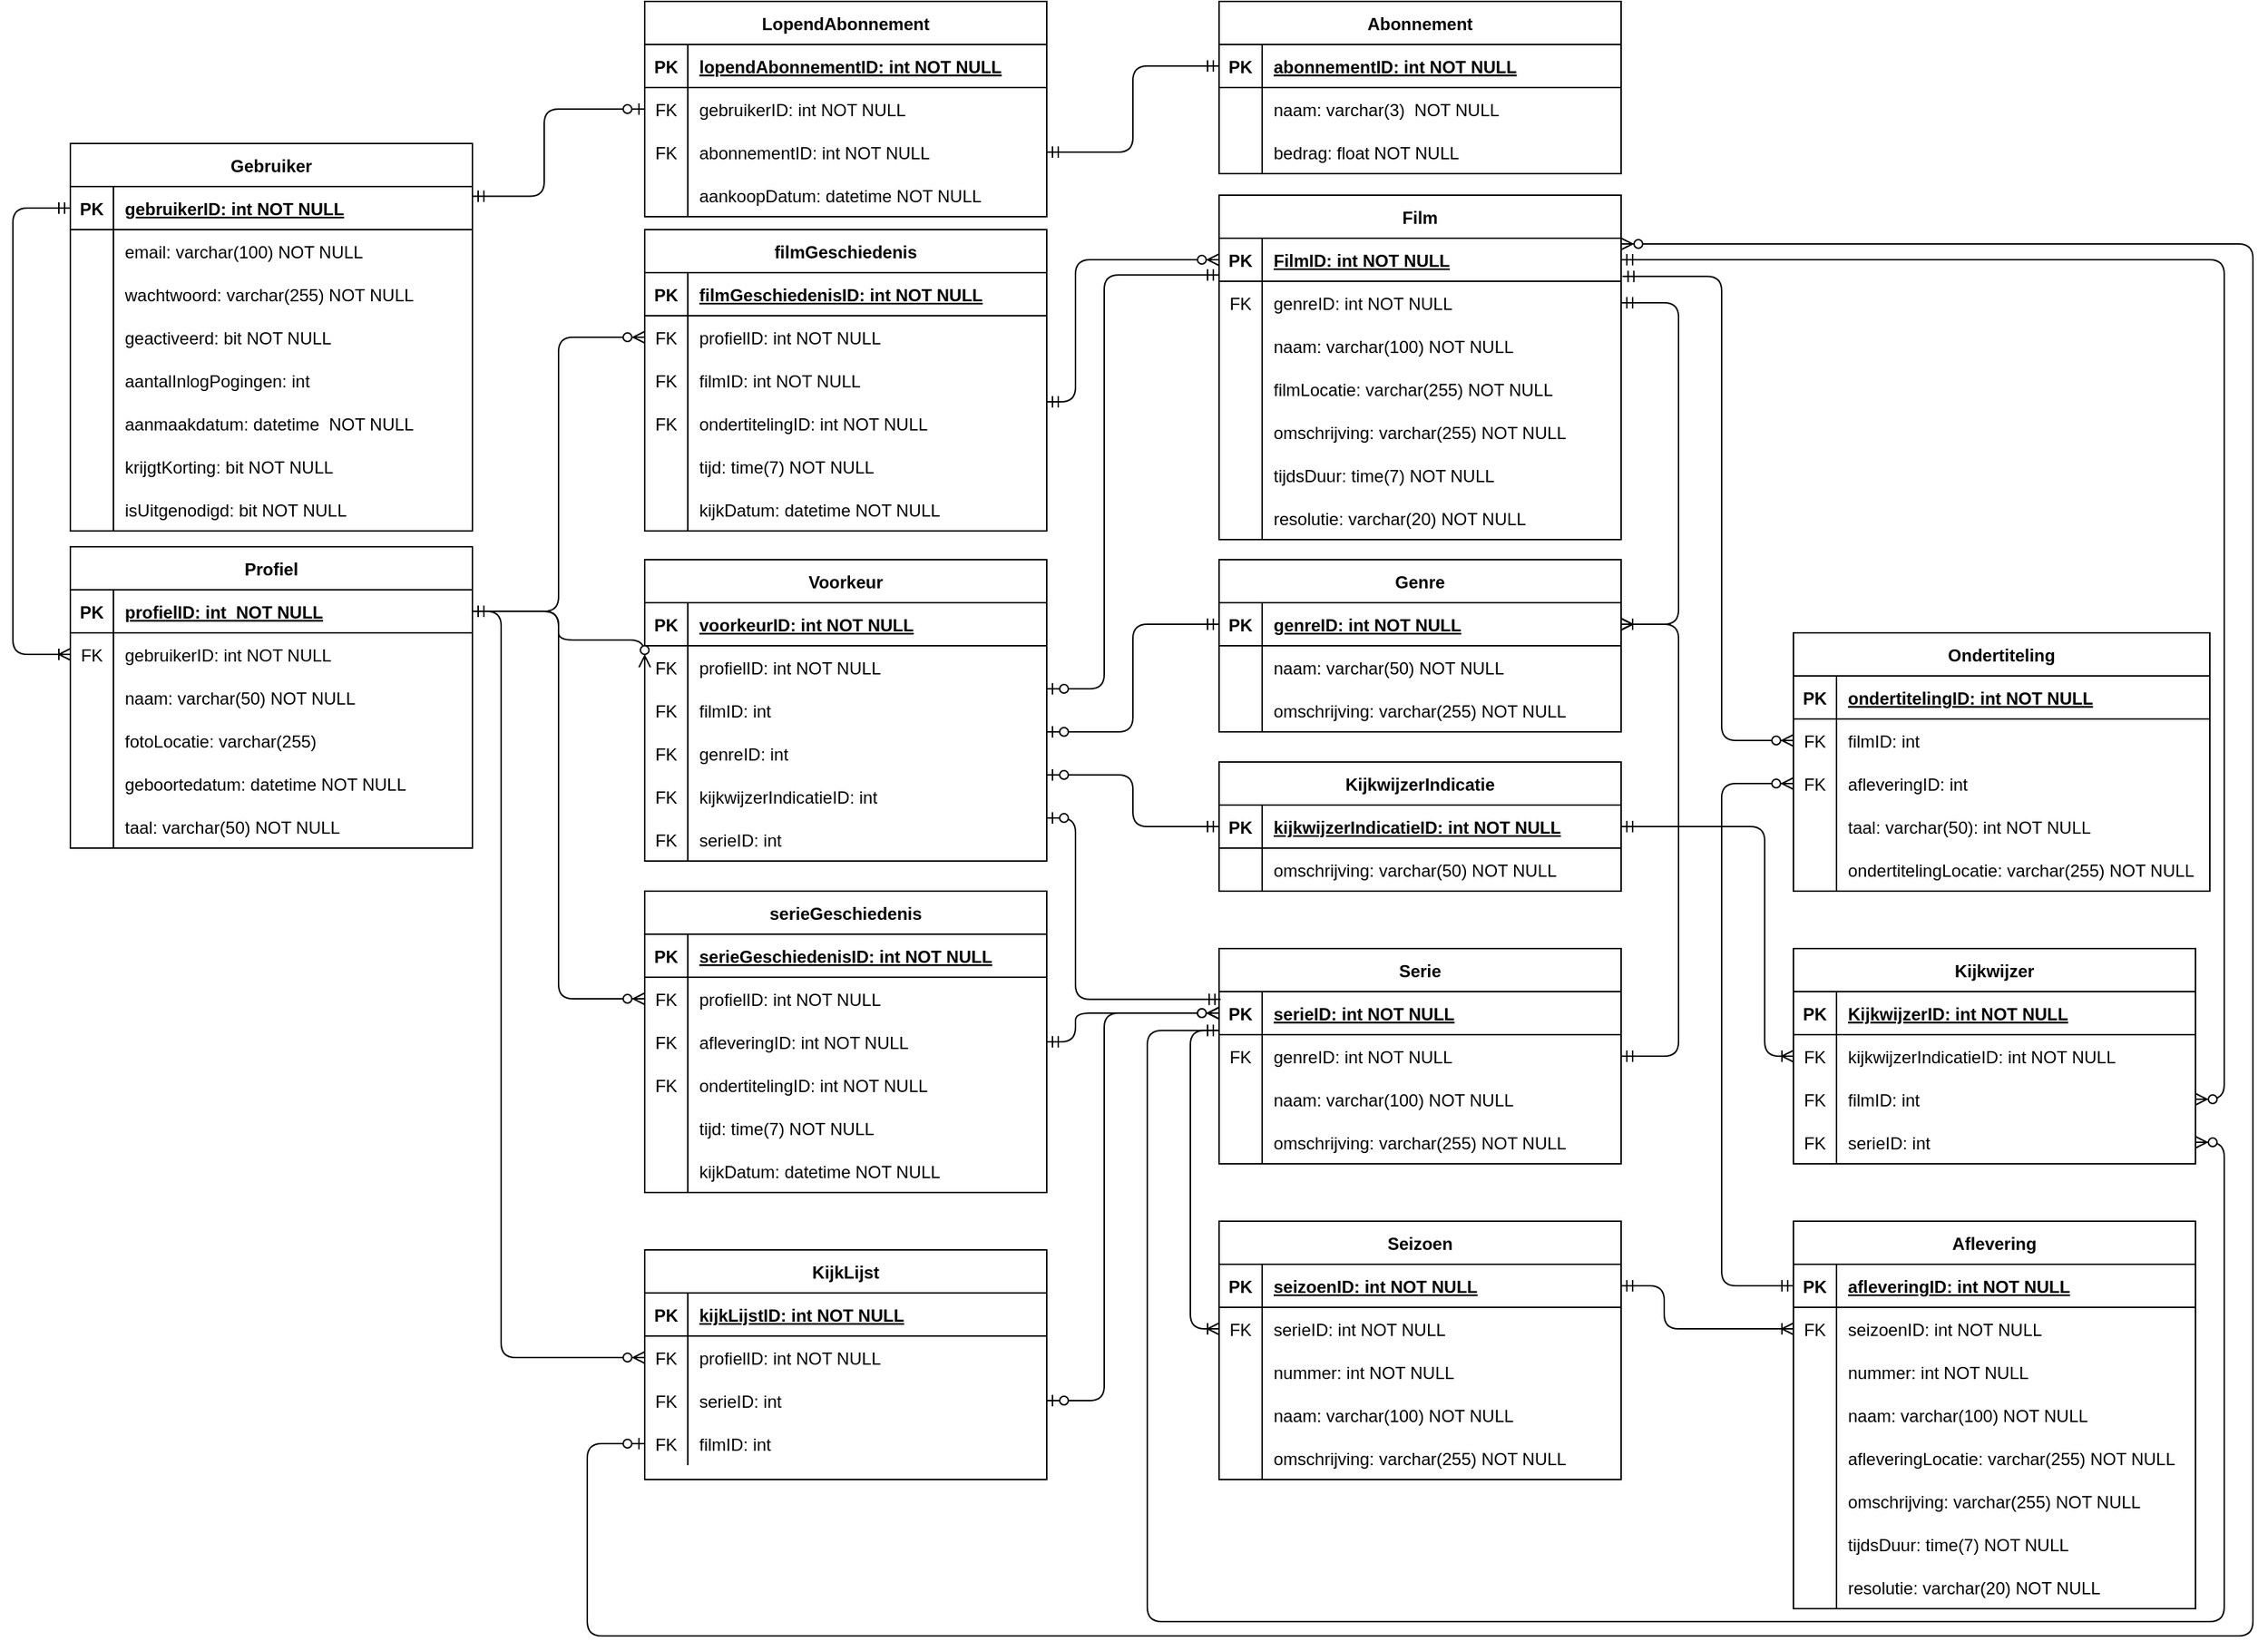 <mxfile version="14.7.4" type="device"><diagram id="k2VTNoeCPOzyrnsH8Nqw" name="Page-1"><mxGraphModel dx="3907" dy="2555" grid="1" gridSize="10" guides="1" tooltips="1" connect="1" arrows="1" fold="1" page="1" pageScale="1" pageWidth="827" pageHeight="1169" math="0" shadow="0"><root><mxCell id="0"/><mxCell id="1" parent="0"/><mxCell id="i9gPxas3vYl6UBmM1acA-5" value="Gebruiker" style="shape=table;startSize=30;container=1;collapsible=1;childLayout=tableLayout;fixedRows=1;rowLines=0;fontStyle=1;align=center;resizeLast=1;" parent="1" vertex="1"><mxGeometry x="-760" y="-1050" width="280" height="270" as="geometry"/></mxCell><mxCell id="i9gPxas3vYl6UBmM1acA-6" value="" style="shape=partialRectangle;collapsible=0;dropTarget=0;pointerEvents=0;fillColor=none;top=0;left=0;bottom=1;right=0;points=[[0,0.5],[1,0.5]];portConstraint=eastwest;" parent="i9gPxas3vYl6UBmM1acA-5" vertex="1"><mxGeometry y="30" width="280" height="30" as="geometry"/></mxCell><mxCell id="i9gPxas3vYl6UBmM1acA-7" value="PK" style="shape=partialRectangle;connectable=0;fillColor=none;top=0;left=0;bottom=0;right=0;fontStyle=1;overflow=hidden;" parent="i9gPxas3vYl6UBmM1acA-6" vertex="1"><mxGeometry width="30" height="30" as="geometry"/></mxCell><mxCell id="i9gPxas3vYl6UBmM1acA-8" value="gebruikerID: int NOT NULL" style="shape=partialRectangle;connectable=0;fillColor=none;top=0;left=0;bottom=0;right=0;align=left;spacingLeft=6;fontStyle=5;overflow=hidden;" parent="i9gPxas3vYl6UBmM1acA-6" vertex="1"><mxGeometry x="30" width="250" height="30" as="geometry"/></mxCell><mxCell id="i9gPxas3vYl6UBmM1acA-9" value="" style="shape=partialRectangle;collapsible=0;dropTarget=0;pointerEvents=0;fillColor=none;top=0;left=0;bottom=0;right=0;points=[[0,0.5],[1,0.5]];portConstraint=eastwest;" parent="i9gPxas3vYl6UBmM1acA-5" vertex="1"><mxGeometry y="60" width="280" height="30" as="geometry"/></mxCell><mxCell id="i9gPxas3vYl6UBmM1acA-10" value="" style="shape=partialRectangle;connectable=0;fillColor=none;top=0;left=0;bottom=0;right=0;editable=1;overflow=hidden;" parent="i9gPxas3vYl6UBmM1acA-9" vertex="1"><mxGeometry width="30" height="30" as="geometry"/></mxCell><mxCell id="i9gPxas3vYl6UBmM1acA-11" value="email: varchar(100) NOT NULL" style="shape=partialRectangle;connectable=0;fillColor=none;top=0;left=0;bottom=0;right=0;align=left;spacingLeft=6;overflow=hidden;" parent="i9gPxas3vYl6UBmM1acA-9" vertex="1"><mxGeometry x="30" width="250" height="30" as="geometry"/></mxCell><mxCell id="i9gPxas3vYl6UBmM1acA-12" value="" style="shape=partialRectangle;collapsible=0;dropTarget=0;pointerEvents=0;fillColor=none;top=0;left=0;bottom=0;right=0;points=[[0,0.5],[1,0.5]];portConstraint=eastwest;" parent="i9gPxas3vYl6UBmM1acA-5" vertex="1"><mxGeometry y="90" width="280" height="30" as="geometry"/></mxCell><mxCell id="i9gPxas3vYl6UBmM1acA-13" value="" style="shape=partialRectangle;connectable=0;fillColor=none;top=0;left=0;bottom=0;right=0;editable=1;overflow=hidden;" parent="i9gPxas3vYl6UBmM1acA-12" vertex="1"><mxGeometry width="30" height="30" as="geometry"/></mxCell><mxCell id="i9gPxas3vYl6UBmM1acA-14" value="wachtwoord: varchar(255) NOT NULL" style="shape=partialRectangle;connectable=0;fillColor=none;top=0;left=0;bottom=0;right=0;align=left;spacingLeft=6;overflow=hidden;" parent="i9gPxas3vYl6UBmM1acA-12" vertex="1"><mxGeometry x="30" width="250" height="30" as="geometry"/></mxCell><mxCell id="i9gPxas3vYl6UBmM1acA-15" value="" style="shape=partialRectangle;collapsible=0;dropTarget=0;pointerEvents=0;fillColor=none;top=0;left=0;bottom=0;right=0;points=[[0,0.5],[1,0.5]];portConstraint=eastwest;" parent="i9gPxas3vYl6UBmM1acA-5" vertex="1"><mxGeometry y="120" width="280" height="30" as="geometry"/></mxCell><mxCell id="i9gPxas3vYl6UBmM1acA-16" value="" style="shape=partialRectangle;connectable=0;fillColor=none;top=0;left=0;bottom=0;right=0;editable=1;overflow=hidden;" parent="i9gPxas3vYl6UBmM1acA-15" vertex="1"><mxGeometry width="30" height="30" as="geometry"/></mxCell><mxCell id="i9gPxas3vYl6UBmM1acA-17" value="geactiveerd: bit NOT NULL" style="shape=partialRectangle;connectable=0;fillColor=none;top=0;left=0;bottom=0;right=0;align=left;spacingLeft=6;overflow=hidden;" parent="i9gPxas3vYl6UBmM1acA-15" vertex="1"><mxGeometry x="30" width="250" height="30" as="geometry"/></mxCell><mxCell id="i9gPxas3vYl6UBmM1acA-298" value="" style="shape=partialRectangle;collapsible=0;dropTarget=0;pointerEvents=0;fillColor=none;top=0;left=0;bottom=0;right=0;points=[[0,0.5],[1,0.5]];portConstraint=eastwest;" parent="i9gPxas3vYl6UBmM1acA-5" vertex="1"><mxGeometry y="150" width="280" height="30" as="geometry"/></mxCell><mxCell id="i9gPxas3vYl6UBmM1acA-299" value="" style="shape=partialRectangle;connectable=0;fillColor=none;top=0;left=0;bottom=0;right=0;editable=1;overflow=hidden;" parent="i9gPxas3vYl6UBmM1acA-298" vertex="1"><mxGeometry width="30" height="30" as="geometry"/></mxCell><mxCell id="i9gPxas3vYl6UBmM1acA-300" value="aantalInlogPogingen: int" style="shape=partialRectangle;connectable=0;fillColor=none;top=0;left=0;bottom=0;right=0;align=left;spacingLeft=6;overflow=hidden;" parent="i9gPxas3vYl6UBmM1acA-298" vertex="1"><mxGeometry x="30" width="250" height="30" as="geometry"/></mxCell><mxCell id="i9gPxas3vYl6UBmM1acA-301" value="" style="shape=partialRectangle;collapsible=0;dropTarget=0;pointerEvents=0;fillColor=none;top=0;left=0;bottom=0;right=0;points=[[0,0.5],[1,0.5]];portConstraint=eastwest;" parent="i9gPxas3vYl6UBmM1acA-5" vertex="1"><mxGeometry y="180" width="280" height="30" as="geometry"/></mxCell><mxCell id="i9gPxas3vYl6UBmM1acA-302" value="" style="shape=partialRectangle;connectable=0;fillColor=none;top=0;left=0;bottom=0;right=0;editable=1;overflow=hidden;" parent="i9gPxas3vYl6UBmM1acA-301" vertex="1"><mxGeometry width="30" height="30" as="geometry"/></mxCell><mxCell id="i9gPxas3vYl6UBmM1acA-303" value="aanmaakdatum: datetime  NOT NULL" style="shape=partialRectangle;connectable=0;fillColor=none;top=0;left=0;bottom=0;right=0;align=left;spacingLeft=6;overflow=hidden;" parent="i9gPxas3vYl6UBmM1acA-301" vertex="1"><mxGeometry x="30" width="250" height="30" as="geometry"/></mxCell><mxCell id="i9gPxas3vYl6UBmM1acA-304" value="" style="shape=partialRectangle;collapsible=0;dropTarget=0;pointerEvents=0;fillColor=none;top=0;left=0;bottom=0;right=0;points=[[0,0.5],[1,0.5]];portConstraint=eastwest;" parent="i9gPxas3vYl6UBmM1acA-5" vertex="1"><mxGeometry y="210" width="280" height="30" as="geometry"/></mxCell><mxCell id="i9gPxas3vYl6UBmM1acA-305" value="" style="shape=partialRectangle;connectable=0;fillColor=none;top=0;left=0;bottom=0;right=0;editable=1;overflow=hidden;" parent="i9gPxas3vYl6UBmM1acA-304" vertex="1"><mxGeometry width="30" height="30" as="geometry"/></mxCell><mxCell id="i9gPxas3vYl6UBmM1acA-306" value="krijgtKorting: bit NOT NULL" style="shape=partialRectangle;connectable=0;fillColor=none;top=0;left=0;bottom=0;right=0;align=left;spacingLeft=6;overflow=hidden;" parent="i9gPxas3vYl6UBmM1acA-304" vertex="1"><mxGeometry x="30" width="250" height="30" as="geometry"/></mxCell><mxCell id="GtKIYfzmmOgZ5JcOQe8e-13" value="" style="shape=partialRectangle;collapsible=0;dropTarget=0;pointerEvents=0;fillColor=none;top=0;left=0;bottom=0;right=0;points=[[0,0.5],[1,0.5]];portConstraint=eastwest;" parent="i9gPxas3vYl6UBmM1acA-5" vertex="1"><mxGeometry y="240" width="280" height="30" as="geometry"/></mxCell><mxCell id="GtKIYfzmmOgZ5JcOQe8e-14" value="" style="shape=partialRectangle;connectable=0;fillColor=none;top=0;left=0;bottom=0;right=0;editable=1;overflow=hidden;" parent="GtKIYfzmmOgZ5JcOQe8e-13" vertex="1"><mxGeometry width="30" height="30" as="geometry"/></mxCell><mxCell id="GtKIYfzmmOgZ5JcOQe8e-15" value="isUitgenodigd: bit NOT NULL" style="shape=partialRectangle;connectable=0;fillColor=none;top=0;left=0;bottom=0;right=0;align=left;spacingLeft=6;overflow=hidden;" parent="GtKIYfzmmOgZ5JcOQe8e-13" vertex="1"><mxGeometry x="30" width="250" height="30" as="geometry"/></mxCell><mxCell id="i9gPxas3vYl6UBmM1acA-22" value="Profiel" style="shape=table;startSize=30;container=1;collapsible=1;childLayout=tableLayout;fixedRows=1;rowLines=0;fontStyle=1;align=center;resizeLast=1;" parent="1" vertex="1"><mxGeometry x="-760" y="-769" width="280" height="210" as="geometry"/></mxCell><mxCell id="i9gPxas3vYl6UBmM1acA-23" value="" style="shape=partialRectangle;collapsible=0;dropTarget=0;pointerEvents=0;fillColor=none;top=0;left=0;bottom=1;right=0;points=[[0,0.5],[1,0.5]];portConstraint=eastwest;" parent="i9gPxas3vYl6UBmM1acA-22" vertex="1"><mxGeometry y="30" width="280" height="30" as="geometry"/></mxCell><mxCell id="i9gPxas3vYl6UBmM1acA-24" value="PK" style="shape=partialRectangle;connectable=0;fillColor=none;top=0;left=0;bottom=0;right=0;fontStyle=1;overflow=hidden;" parent="i9gPxas3vYl6UBmM1acA-23" vertex="1"><mxGeometry width="30" height="30" as="geometry"/></mxCell><mxCell id="i9gPxas3vYl6UBmM1acA-25" value="profielID: int  NOT NULL" style="shape=partialRectangle;connectable=0;fillColor=none;top=0;left=0;bottom=0;right=0;align=left;spacingLeft=6;fontStyle=5;overflow=hidden;" parent="i9gPxas3vYl6UBmM1acA-23" vertex="1"><mxGeometry x="30" width="250" height="30" as="geometry"/></mxCell><mxCell id="i9gPxas3vYl6UBmM1acA-26" value="" style="shape=partialRectangle;collapsible=0;dropTarget=0;pointerEvents=0;fillColor=none;top=0;left=0;bottom=0;right=0;points=[[0,0.5],[1,0.5]];portConstraint=eastwest;" parent="i9gPxas3vYl6UBmM1acA-22" vertex="1"><mxGeometry y="60" width="280" height="30" as="geometry"/></mxCell><mxCell id="i9gPxas3vYl6UBmM1acA-27" value="FK" style="shape=partialRectangle;connectable=0;fillColor=none;top=0;left=0;bottom=0;right=0;editable=1;overflow=hidden;" parent="i9gPxas3vYl6UBmM1acA-26" vertex="1"><mxGeometry width="30" height="30" as="geometry"/></mxCell><mxCell id="i9gPxas3vYl6UBmM1acA-28" value="gebruikerID: int NOT NULL" style="shape=partialRectangle;connectable=0;fillColor=none;top=0;left=0;bottom=0;right=0;align=left;spacingLeft=6;overflow=hidden;" parent="i9gPxas3vYl6UBmM1acA-26" vertex="1"><mxGeometry x="30" width="250" height="30" as="geometry"/></mxCell><mxCell id="i9gPxas3vYl6UBmM1acA-29" value="" style="shape=partialRectangle;collapsible=0;dropTarget=0;pointerEvents=0;fillColor=none;top=0;left=0;bottom=0;right=0;points=[[0,0.5],[1,0.5]];portConstraint=eastwest;" parent="i9gPxas3vYl6UBmM1acA-22" vertex="1"><mxGeometry y="90" width="280" height="30" as="geometry"/></mxCell><mxCell id="i9gPxas3vYl6UBmM1acA-30" value="" style="shape=partialRectangle;connectable=0;fillColor=none;top=0;left=0;bottom=0;right=0;editable=1;overflow=hidden;" parent="i9gPxas3vYl6UBmM1acA-29" vertex="1"><mxGeometry width="30" height="30" as="geometry"/></mxCell><mxCell id="i9gPxas3vYl6UBmM1acA-31" value="naam: varchar(50) NOT NULL" style="shape=partialRectangle;connectable=0;fillColor=none;top=0;left=0;bottom=0;right=0;align=left;spacingLeft=6;overflow=hidden;" parent="i9gPxas3vYl6UBmM1acA-29" vertex="1"><mxGeometry x="30" width="250" height="30" as="geometry"/></mxCell><mxCell id="i9gPxas3vYl6UBmM1acA-32" value="" style="shape=partialRectangle;collapsible=0;dropTarget=0;pointerEvents=0;fillColor=none;top=0;left=0;bottom=0;right=0;points=[[0,0.5],[1,0.5]];portConstraint=eastwest;" parent="i9gPxas3vYl6UBmM1acA-22" vertex="1"><mxGeometry y="120" width="280" height="30" as="geometry"/></mxCell><mxCell id="i9gPxas3vYl6UBmM1acA-33" value="" style="shape=partialRectangle;connectable=0;fillColor=none;top=0;left=0;bottom=0;right=0;editable=1;overflow=hidden;" parent="i9gPxas3vYl6UBmM1acA-32" vertex="1"><mxGeometry width="30" height="30" as="geometry"/></mxCell><mxCell id="i9gPxas3vYl6UBmM1acA-34" value="fotoLocatie: varchar(255)" style="shape=partialRectangle;connectable=0;fillColor=none;top=0;left=0;bottom=0;right=0;align=left;spacingLeft=6;overflow=hidden;" parent="i9gPxas3vYl6UBmM1acA-32" vertex="1"><mxGeometry x="30" width="250" height="30" as="geometry"/></mxCell><mxCell id="i9gPxas3vYl6UBmM1acA-36" value="" style="shape=partialRectangle;collapsible=0;dropTarget=0;pointerEvents=0;fillColor=none;top=0;left=0;bottom=0;right=0;points=[[0,0.5],[1,0.5]];portConstraint=eastwest;" parent="i9gPxas3vYl6UBmM1acA-22" vertex="1"><mxGeometry y="150" width="280" height="30" as="geometry"/></mxCell><mxCell id="i9gPxas3vYl6UBmM1acA-37" value="" style="shape=partialRectangle;connectable=0;fillColor=none;top=0;left=0;bottom=0;right=0;editable=1;overflow=hidden;" parent="i9gPxas3vYl6UBmM1acA-36" vertex="1"><mxGeometry width="30" height="30" as="geometry"/></mxCell><mxCell id="i9gPxas3vYl6UBmM1acA-38" value="geboortedatum: datetime NOT NULL" style="shape=partialRectangle;connectable=0;fillColor=none;top=0;left=0;bottom=0;right=0;align=left;spacingLeft=6;overflow=hidden;" parent="i9gPxas3vYl6UBmM1acA-36" vertex="1"><mxGeometry x="30" width="250" height="30" as="geometry"/></mxCell><mxCell id="i9gPxas3vYl6UBmM1acA-39" value="" style="shape=partialRectangle;collapsible=0;dropTarget=0;pointerEvents=0;fillColor=none;top=0;left=0;bottom=0;right=0;points=[[0,0.5],[1,0.5]];portConstraint=eastwest;" parent="i9gPxas3vYl6UBmM1acA-22" vertex="1"><mxGeometry y="180" width="280" height="30" as="geometry"/></mxCell><mxCell id="i9gPxas3vYl6UBmM1acA-40" value="" style="shape=partialRectangle;connectable=0;fillColor=none;top=0;left=0;bottom=0;right=0;editable=1;overflow=hidden;" parent="i9gPxas3vYl6UBmM1acA-39" vertex="1"><mxGeometry width="30" height="30" as="geometry"/></mxCell><mxCell id="i9gPxas3vYl6UBmM1acA-41" value="taal: varchar(50) NOT NULL" style="shape=partialRectangle;connectable=0;fillColor=none;top=0;left=0;bottom=0;right=0;align=left;spacingLeft=6;overflow=hidden;" parent="i9gPxas3vYl6UBmM1acA-39" vertex="1"><mxGeometry x="30" width="250" height="30" as="geometry"/></mxCell><mxCell id="i9gPxas3vYl6UBmM1acA-42" value="Serie" style="shape=table;startSize=30;container=1;collapsible=1;childLayout=tableLayout;fixedRows=1;rowLines=0;fontStyle=1;align=center;resizeLast=1;" parent="1" vertex="1"><mxGeometry x="40" y="-489" width="280" height="150" as="geometry"/></mxCell><mxCell id="i9gPxas3vYl6UBmM1acA-43" value="" style="shape=partialRectangle;collapsible=0;dropTarget=0;pointerEvents=0;fillColor=none;top=0;left=0;bottom=1;right=0;points=[[0,0.5],[1,0.5]];portConstraint=eastwest;" parent="i9gPxas3vYl6UBmM1acA-42" vertex="1"><mxGeometry y="30" width="280" height="30" as="geometry"/></mxCell><mxCell id="i9gPxas3vYl6UBmM1acA-44" value="PK" style="shape=partialRectangle;connectable=0;fillColor=none;top=0;left=0;bottom=0;right=0;fontStyle=1;overflow=hidden;" parent="i9gPxas3vYl6UBmM1acA-43" vertex="1"><mxGeometry width="30" height="30" as="geometry"/></mxCell><mxCell id="i9gPxas3vYl6UBmM1acA-45" value="serieID: int NOT NULL" style="shape=partialRectangle;connectable=0;fillColor=none;top=0;left=0;bottom=0;right=0;align=left;spacingLeft=6;fontStyle=5;overflow=hidden;" parent="i9gPxas3vYl6UBmM1acA-43" vertex="1"><mxGeometry x="30" width="250" height="30" as="geometry"/></mxCell><mxCell id="i9gPxas3vYl6UBmM1acA-52" value="" style="shape=partialRectangle;collapsible=0;dropTarget=0;pointerEvents=0;fillColor=none;top=0;left=0;bottom=0;right=0;points=[[0,0.5],[1,0.5]];portConstraint=eastwest;" parent="i9gPxas3vYl6UBmM1acA-42" vertex="1"><mxGeometry y="60" width="280" height="30" as="geometry"/></mxCell><mxCell id="i9gPxas3vYl6UBmM1acA-53" value="FK" style="shape=partialRectangle;connectable=0;fillColor=none;top=0;left=0;bottom=0;right=0;editable=1;overflow=hidden;" parent="i9gPxas3vYl6UBmM1acA-52" vertex="1"><mxGeometry width="30" height="30" as="geometry"/></mxCell><mxCell id="i9gPxas3vYl6UBmM1acA-54" value="genreID: int NOT NULL" style="shape=partialRectangle;connectable=0;fillColor=none;top=0;left=0;bottom=0;right=0;align=left;spacingLeft=6;overflow=hidden;" parent="i9gPxas3vYl6UBmM1acA-52" vertex="1"><mxGeometry x="30" width="250" height="30" as="geometry"/></mxCell><mxCell id="i9gPxas3vYl6UBmM1acA-46" value="" style="shape=partialRectangle;collapsible=0;dropTarget=0;pointerEvents=0;fillColor=none;top=0;left=0;bottom=0;right=0;points=[[0,0.5],[1,0.5]];portConstraint=eastwest;" parent="i9gPxas3vYl6UBmM1acA-42" vertex="1"><mxGeometry y="90" width="280" height="30" as="geometry"/></mxCell><mxCell id="i9gPxas3vYl6UBmM1acA-47" value="" style="shape=partialRectangle;connectable=0;fillColor=none;top=0;left=0;bottom=0;right=0;editable=1;overflow=hidden;" parent="i9gPxas3vYl6UBmM1acA-46" vertex="1"><mxGeometry width="30" height="30" as="geometry"/></mxCell><mxCell id="i9gPxas3vYl6UBmM1acA-48" value="naam: varchar(100) NOT NULL" style="shape=partialRectangle;connectable=0;fillColor=none;top=0;left=0;bottom=0;right=0;align=left;spacingLeft=6;overflow=hidden;" parent="i9gPxas3vYl6UBmM1acA-46" vertex="1"><mxGeometry x="30" width="250" height="30" as="geometry"/></mxCell><mxCell id="i9gPxas3vYl6UBmM1acA-49" value="" style="shape=partialRectangle;collapsible=0;dropTarget=0;pointerEvents=0;fillColor=none;top=0;left=0;bottom=0;right=0;points=[[0,0.5],[1,0.5]];portConstraint=eastwest;" parent="i9gPxas3vYl6UBmM1acA-42" vertex="1"><mxGeometry y="120" width="280" height="30" as="geometry"/></mxCell><mxCell id="i9gPxas3vYl6UBmM1acA-50" value="" style="shape=partialRectangle;connectable=0;fillColor=none;top=0;left=0;bottom=0;right=0;editable=1;overflow=hidden;" parent="i9gPxas3vYl6UBmM1acA-49" vertex="1"><mxGeometry width="30" height="30" as="geometry"/></mxCell><mxCell id="i9gPxas3vYl6UBmM1acA-51" value="omschrijving: varchar(255) NOT NULL" style="shape=partialRectangle;connectable=0;fillColor=none;top=0;left=0;bottom=0;right=0;align=left;spacingLeft=6;overflow=hidden;" parent="i9gPxas3vYl6UBmM1acA-49" vertex="1"><mxGeometry x="30" width="250" height="30" as="geometry"/></mxCell><mxCell id="i9gPxas3vYl6UBmM1acA-68" value="Seizoen" style="shape=table;startSize=30;container=1;collapsible=1;childLayout=tableLayout;fixedRows=1;rowLines=0;fontStyle=1;align=center;resizeLast=1;" parent="1" vertex="1"><mxGeometry x="40" y="-299" width="280" height="180" as="geometry"/></mxCell><mxCell id="i9gPxas3vYl6UBmM1acA-69" value="" style="shape=partialRectangle;collapsible=0;dropTarget=0;pointerEvents=0;fillColor=none;top=0;left=0;bottom=1;right=0;points=[[0,0.5],[1,0.5]];portConstraint=eastwest;" parent="i9gPxas3vYl6UBmM1acA-68" vertex="1"><mxGeometry y="30" width="280" height="30" as="geometry"/></mxCell><mxCell id="i9gPxas3vYl6UBmM1acA-70" value="PK" style="shape=partialRectangle;connectable=0;fillColor=none;top=0;left=0;bottom=0;right=0;fontStyle=1;overflow=hidden;" parent="i9gPxas3vYl6UBmM1acA-69" vertex="1"><mxGeometry width="30" height="30" as="geometry"/></mxCell><mxCell id="i9gPxas3vYl6UBmM1acA-71" value="seizoenID: int NOT NULL" style="shape=partialRectangle;connectable=0;fillColor=none;top=0;left=0;bottom=0;right=0;align=left;spacingLeft=6;fontStyle=5;overflow=hidden;" parent="i9gPxas3vYl6UBmM1acA-69" vertex="1"><mxGeometry x="30" width="250" height="30" as="geometry"/></mxCell><mxCell id="i9gPxas3vYl6UBmM1acA-72" value="" style="shape=partialRectangle;collapsible=0;dropTarget=0;pointerEvents=0;fillColor=none;top=0;left=0;bottom=0;right=0;points=[[0,0.5],[1,0.5]];portConstraint=eastwest;" parent="i9gPxas3vYl6UBmM1acA-68" vertex="1"><mxGeometry y="60" width="280" height="30" as="geometry"/></mxCell><mxCell id="i9gPxas3vYl6UBmM1acA-73" value="FK" style="shape=partialRectangle;connectable=0;fillColor=none;top=0;left=0;bottom=0;right=0;editable=1;overflow=hidden;" parent="i9gPxas3vYl6UBmM1acA-72" vertex="1"><mxGeometry width="30" height="30" as="geometry"/></mxCell><mxCell id="i9gPxas3vYl6UBmM1acA-74" value="serieID: int NOT NULL" style="shape=partialRectangle;connectable=0;fillColor=none;top=0;left=0;bottom=0;right=0;align=left;spacingLeft=6;overflow=hidden;" parent="i9gPxas3vYl6UBmM1acA-72" vertex="1"><mxGeometry x="30" width="250" height="30" as="geometry"/></mxCell><mxCell id="i9gPxas3vYl6UBmM1acA-75" value="" style="shape=partialRectangle;collapsible=0;dropTarget=0;pointerEvents=0;fillColor=none;top=0;left=0;bottom=0;right=0;points=[[0,0.5],[1,0.5]];portConstraint=eastwest;" parent="i9gPxas3vYl6UBmM1acA-68" vertex="1"><mxGeometry y="90" width="280" height="30" as="geometry"/></mxCell><mxCell id="i9gPxas3vYl6UBmM1acA-76" value="" style="shape=partialRectangle;connectable=0;fillColor=none;top=0;left=0;bottom=0;right=0;editable=1;overflow=hidden;" parent="i9gPxas3vYl6UBmM1acA-75" vertex="1"><mxGeometry width="30" height="30" as="geometry"/></mxCell><mxCell id="i9gPxas3vYl6UBmM1acA-77" value="nummer: int NOT NULL" style="shape=partialRectangle;connectable=0;fillColor=none;top=0;left=0;bottom=0;right=0;align=left;spacingLeft=6;overflow=hidden;" parent="i9gPxas3vYl6UBmM1acA-75" vertex="1"><mxGeometry x="30" width="250" height="30" as="geometry"/></mxCell><mxCell id="i9gPxas3vYl6UBmM1acA-78" value="" style="shape=partialRectangle;collapsible=0;dropTarget=0;pointerEvents=0;fillColor=none;top=0;left=0;bottom=0;right=0;points=[[0,0.5],[1,0.5]];portConstraint=eastwest;" parent="i9gPxas3vYl6UBmM1acA-68" vertex="1"><mxGeometry y="120" width="280" height="30" as="geometry"/></mxCell><mxCell id="i9gPxas3vYl6UBmM1acA-79" value="" style="shape=partialRectangle;connectable=0;fillColor=none;top=0;left=0;bottom=0;right=0;editable=1;overflow=hidden;" parent="i9gPxas3vYl6UBmM1acA-78" vertex="1"><mxGeometry width="30" height="30" as="geometry"/></mxCell><mxCell id="i9gPxas3vYl6UBmM1acA-80" value="naam: varchar(100) NOT NULL" style="shape=partialRectangle;connectable=0;fillColor=none;top=0;left=0;bottom=0;right=0;align=left;spacingLeft=6;overflow=hidden;" parent="i9gPxas3vYl6UBmM1acA-78" vertex="1"><mxGeometry x="30" width="250" height="30" as="geometry"/></mxCell><mxCell id="i9gPxas3vYl6UBmM1acA-81" value="" style="shape=partialRectangle;collapsible=0;dropTarget=0;pointerEvents=0;fillColor=none;top=0;left=0;bottom=0;right=0;points=[[0,0.5],[1,0.5]];portConstraint=eastwest;" parent="i9gPxas3vYl6UBmM1acA-68" vertex="1"><mxGeometry y="150" width="280" height="30" as="geometry"/></mxCell><mxCell id="i9gPxas3vYl6UBmM1acA-82" value="" style="shape=partialRectangle;connectable=0;fillColor=none;top=0;left=0;bottom=0;right=0;fontStyle=0;overflow=hidden;" parent="i9gPxas3vYl6UBmM1acA-81" vertex="1"><mxGeometry width="30" height="30" as="geometry"/></mxCell><mxCell id="i9gPxas3vYl6UBmM1acA-83" value="omschrijving: varchar(255) NOT NULL" style="shape=partialRectangle;connectable=0;fillColor=none;top=0;left=0;bottom=0;right=0;align=left;spacingLeft=6;fontStyle=0;overflow=hidden;" parent="i9gPxas3vYl6UBmM1acA-81" vertex="1"><mxGeometry x="30" width="250" height="30" as="geometry"/></mxCell><mxCell id="i9gPxas3vYl6UBmM1acA-85" value="Aflevering" style="shape=table;startSize=30;container=1;collapsible=1;childLayout=tableLayout;fixedRows=1;rowLines=0;fontStyle=1;align=center;resizeLast=1;" parent="1" vertex="1"><mxGeometry x="440" y="-299" width="280" height="270" as="geometry"/></mxCell><mxCell id="i9gPxas3vYl6UBmM1acA-86" value="" style="shape=partialRectangle;collapsible=0;dropTarget=0;pointerEvents=0;fillColor=none;top=0;left=0;bottom=1;right=0;points=[[0,0.5],[1,0.5]];portConstraint=eastwest;" parent="i9gPxas3vYl6UBmM1acA-85" vertex="1"><mxGeometry y="30" width="280" height="30" as="geometry"/></mxCell><mxCell id="i9gPxas3vYl6UBmM1acA-87" value="PK" style="shape=partialRectangle;connectable=0;fillColor=none;top=0;left=0;bottom=0;right=0;fontStyle=1;overflow=hidden;" parent="i9gPxas3vYl6UBmM1acA-86" vertex="1"><mxGeometry width="30" height="30" as="geometry"/></mxCell><mxCell id="i9gPxas3vYl6UBmM1acA-88" value="afleveringID: int NOT NULL" style="shape=partialRectangle;connectable=0;fillColor=none;top=0;left=0;bottom=0;right=0;align=left;spacingLeft=6;fontStyle=5;overflow=hidden;" parent="i9gPxas3vYl6UBmM1acA-86" vertex="1"><mxGeometry x="30" width="250" height="30" as="geometry"/></mxCell><mxCell id="i9gPxas3vYl6UBmM1acA-89" value="" style="shape=partialRectangle;collapsible=0;dropTarget=0;pointerEvents=0;fillColor=none;top=0;left=0;bottom=0;right=0;points=[[0,0.5],[1,0.5]];portConstraint=eastwest;" parent="i9gPxas3vYl6UBmM1acA-85" vertex="1"><mxGeometry y="60" width="280" height="30" as="geometry"/></mxCell><mxCell id="i9gPxas3vYl6UBmM1acA-90" value="FK" style="shape=partialRectangle;connectable=0;fillColor=none;top=0;left=0;bottom=0;right=0;editable=1;overflow=hidden;" parent="i9gPxas3vYl6UBmM1acA-89" vertex="1"><mxGeometry width="30" height="30" as="geometry"/></mxCell><mxCell id="i9gPxas3vYl6UBmM1acA-91" value="seizoenID: int NOT NULL" style="shape=partialRectangle;connectable=0;fillColor=none;top=0;left=0;bottom=0;right=0;align=left;spacingLeft=6;overflow=hidden;" parent="i9gPxas3vYl6UBmM1acA-89" vertex="1"><mxGeometry x="30" width="250" height="30" as="geometry"/></mxCell><mxCell id="i9gPxas3vYl6UBmM1acA-92" value="" style="shape=partialRectangle;collapsible=0;dropTarget=0;pointerEvents=0;fillColor=none;top=0;left=0;bottom=0;right=0;points=[[0,0.5],[1,0.5]];portConstraint=eastwest;" parent="i9gPxas3vYl6UBmM1acA-85" vertex="1"><mxGeometry y="90" width="280" height="30" as="geometry"/></mxCell><mxCell id="i9gPxas3vYl6UBmM1acA-93" value="" style="shape=partialRectangle;connectable=0;fillColor=none;top=0;left=0;bottom=0;right=0;editable=1;overflow=hidden;" parent="i9gPxas3vYl6UBmM1acA-92" vertex="1"><mxGeometry width="30" height="30" as="geometry"/></mxCell><mxCell id="i9gPxas3vYl6UBmM1acA-94" value="nummer: int NOT NULL" style="shape=partialRectangle;connectable=0;fillColor=none;top=0;left=0;bottom=0;right=0;align=left;spacingLeft=6;overflow=hidden;" parent="i9gPxas3vYl6UBmM1acA-92" vertex="1"><mxGeometry x="30" width="250" height="30" as="geometry"/></mxCell><mxCell id="i9gPxas3vYl6UBmM1acA-95" value="" style="shape=partialRectangle;collapsible=0;dropTarget=0;pointerEvents=0;fillColor=none;top=0;left=0;bottom=0;right=0;points=[[0,0.5],[1,0.5]];portConstraint=eastwest;" parent="i9gPxas3vYl6UBmM1acA-85" vertex="1"><mxGeometry y="120" width="280" height="30" as="geometry"/></mxCell><mxCell id="i9gPxas3vYl6UBmM1acA-96" value="" style="shape=partialRectangle;connectable=0;fillColor=none;top=0;left=0;bottom=0;right=0;editable=1;overflow=hidden;" parent="i9gPxas3vYl6UBmM1acA-95" vertex="1"><mxGeometry width="30" height="30" as="geometry"/></mxCell><mxCell id="i9gPxas3vYl6UBmM1acA-97" value="naam: varchar(100) NOT NULL" style="shape=partialRectangle;connectable=0;fillColor=none;top=0;left=0;bottom=0;right=0;align=left;spacingLeft=6;overflow=hidden;" parent="i9gPxas3vYl6UBmM1acA-95" vertex="1"><mxGeometry x="30" width="250" height="30" as="geometry"/></mxCell><mxCell id="i9gPxas3vYl6UBmM1acA-103" value="" style="shape=partialRectangle;collapsible=0;dropTarget=0;pointerEvents=0;fillColor=none;top=0;left=0;bottom=0;right=0;points=[[0,0.5],[1,0.5]];portConstraint=eastwest;" parent="i9gPxas3vYl6UBmM1acA-85" vertex="1"><mxGeometry y="150" width="280" height="30" as="geometry"/></mxCell><mxCell id="i9gPxas3vYl6UBmM1acA-104" value="" style="shape=partialRectangle;connectable=0;fillColor=none;top=0;left=0;bottom=0;right=0;editable=1;overflow=hidden;" parent="i9gPxas3vYl6UBmM1acA-103" vertex="1"><mxGeometry width="30" height="30" as="geometry"/></mxCell><mxCell id="i9gPxas3vYl6UBmM1acA-105" value="afleveringLocatie: varchar(255) NOT NULL" style="shape=partialRectangle;connectable=0;fillColor=none;top=0;left=0;bottom=0;right=0;align=left;spacingLeft=6;overflow=hidden;" parent="i9gPxas3vYl6UBmM1acA-103" vertex="1"><mxGeometry x="30" width="250" height="30" as="geometry"/></mxCell><mxCell id="i9gPxas3vYl6UBmM1acA-106" value="" style="shape=partialRectangle;collapsible=0;dropTarget=0;pointerEvents=0;fillColor=none;top=0;left=0;bottom=0;right=0;points=[[0,0.5],[1,0.5]];portConstraint=eastwest;" parent="i9gPxas3vYl6UBmM1acA-85" vertex="1"><mxGeometry y="180" width="280" height="30" as="geometry"/></mxCell><mxCell id="i9gPxas3vYl6UBmM1acA-107" value="" style="shape=partialRectangle;connectable=0;fillColor=none;top=0;left=0;bottom=0;right=0;editable=1;overflow=hidden;" parent="i9gPxas3vYl6UBmM1acA-106" vertex="1"><mxGeometry width="30" height="30" as="geometry"/></mxCell><mxCell id="i9gPxas3vYl6UBmM1acA-108" value="omschrijving: varchar(255) NOT NULL" style="shape=partialRectangle;connectable=0;fillColor=none;top=0;left=0;bottom=0;right=0;align=left;spacingLeft=6;overflow=hidden;" parent="i9gPxas3vYl6UBmM1acA-106" vertex="1"><mxGeometry x="30" width="250" height="30" as="geometry"/></mxCell><mxCell id="i9gPxas3vYl6UBmM1acA-277" value="" style="shape=partialRectangle;collapsible=0;dropTarget=0;pointerEvents=0;fillColor=none;top=0;left=0;bottom=0;right=0;points=[[0,0.5],[1,0.5]];portConstraint=eastwest;" parent="i9gPxas3vYl6UBmM1acA-85" vertex="1"><mxGeometry y="210" width="280" height="30" as="geometry"/></mxCell><mxCell id="i9gPxas3vYl6UBmM1acA-278" value="" style="shape=partialRectangle;connectable=0;fillColor=none;top=0;left=0;bottom=0;right=0;editable=1;overflow=hidden;" parent="i9gPxas3vYl6UBmM1acA-277" vertex="1"><mxGeometry width="30" height="30" as="geometry"/></mxCell><mxCell id="i9gPxas3vYl6UBmM1acA-279" value="tijdsDuur: time(7) NOT NULL" style="shape=partialRectangle;connectable=0;fillColor=none;top=0;left=0;bottom=0;right=0;align=left;spacingLeft=6;overflow=hidden;" parent="i9gPxas3vYl6UBmM1acA-277" vertex="1"><mxGeometry x="30" width="250" height="30" as="geometry"/></mxCell><mxCell id="GtKIYfzmmOgZ5JcOQe8e-17" value="" style="shape=partialRectangle;collapsible=0;dropTarget=0;pointerEvents=0;fillColor=none;top=0;left=0;bottom=0;right=0;points=[[0,0.5],[1,0.5]];portConstraint=eastwest;" parent="i9gPxas3vYl6UBmM1acA-85" vertex="1"><mxGeometry y="240" width="280" height="30" as="geometry"/></mxCell><mxCell id="GtKIYfzmmOgZ5JcOQe8e-18" value="" style="shape=partialRectangle;connectable=0;fillColor=none;top=0;left=0;bottom=0;right=0;editable=1;overflow=hidden;" parent="GtKIYfzmmOgZ5JcOQe8e-17" vertex="1"><mxGeometry width="30" height="30" as="geometry"/></mxCell><mxCell id="GtKIYfzmmOgZ5JcOQe8e-19" value="resolutie: varchar(20) NOT NULL" style="shape=partialRectangle;connectable=0;fillColor=none;top=0;left=0;bottom=0;right=0;align=left;spacingLeft=6;overflow=hidden;" parent="GtKIYfzmmOgZ5JcOQe8e-17" vertex="1"><mxGeometry x="30" width="250" height="30" as="geometry"/></mxCell><mxCell id="i9gPxas3vYl6UBmM1acA-109" value="Film" style="shape=table;startSize=30;container=1;collapsible=1;childLayout=tableLayout;fixedRows=1;rowLines=0;fontStyle=1;align=center;resizeLast=1;" parent="1" vertex="1"><mxGeometry x="40" y="-1014" width="280" height="240" as="geometry"/></mxCell><mxCell id="i9gPxas3vYl6UBmM1acA-110" value="" style="shape=partialRectangle;collapsible=0;dropTarget=0;pointerEvents=0;fillColor=none;top=0;left=0;bottom=1;right=0;points=[[0,0.5],[1,0.5]];portConstraint=eastwest;" parent="i9gPxas3vYl6UBmM1acA-109" vertex="1"><mxGeometry y="30" width="280" height="30" as="geometry"/></mxCell><mxCell id="i9gPxas3vYl6UBmM1acA-111" value="PK" style="shape=partialRectangle;connectable=0;fillColor=none;top=0;left=0;bottom=0;right=0;fontStyle=1;overflow=hidden;" parent="i9gPxas3vYl6UBmM1acA-110" vertex="1"><mxGeometry width="30" height="30" as="geometry"/></mxCell><mxCell id="i9gPxas3vYl6UBmM1acA-112" value="FilmID: int NOT NULL" style="shape=partialRectangle;connectable=0;fillColor=none;top=0;left=0;bottom=0;right=0;align=left;spacingLeft=6;fontStyle=5;overflow=hidden;" parent="i9gPxas3vYl6UBmM1acA-110" vertex="1"><mxGeometry x="30" width="250" height="30" as="geometry"/></mxCell><mxCell id="i9gPxas3vYl6UBmM1acA-113" value="" style="shape=partialRectangle;collapsible=0;dropTarget=0;pointerEvents=0;fillColor=none;top=0;left=0;bottom=0;right=0;points=[[0,0.5],[1,0.5]];portConstraint=eastwest;" parent="i9gPxas3vYl6UBmM1acA-109" vertex="1"><mxGeometry y="60" width="280" height="30" as="geometry"/></mxCell><mxCell id="i9gPxas3vYl6UBmM1acA-114" value="FK" style="shape=partialRectangle;connectable=0;fillColor=none;top=0;left=0;bottom=0;right=0;editable=1;overflow=hidden;" parent="i9gPxas3vYl6UBmM1acA-113" vertex="1"><mxGeometry width="30" height="30" as="geometry"/></mxCell><mxCell id="i9gPxas3vYl6UBmM1acA-115" value="genreID: int NOT NULL" style="shape=partialRectangle;connectable=0;fillColor=none;top=0;left=0;bottom=0;right=0;align=left;spacingLeft=6;overflow=hidden;" parent="i9gPxas3vYl6UBmM1acA-113" vertex="1"><mxGeometry x="30" width="250" height="30" as="geometry"/></mxCell><mxCell id="i9gPxas3vYl6UBmM1acA-116" value="" style="shape=partialRectangle;collapsible=0;dropTarget=0;pointerEvents=0;fillColor=none;top=0;left=0;bottom=0;right=0;points=[[0,0.5],[1,0.5]];portConstraint=eastwest;" parent="i9gPxas3vYl6UBmM1acA-109" vertex="1"><mxGeometry y="90" width="280" height="30" as="geometry"/></mxCell><mxCell id="i9gPxas3vYl6UBmM1acA-117" value="" style="shape=partialRectangle;connectable=0;fillColor=none;top=0;left=0;bottom=0;right=0;editable=1;overflow=hidden;" parent="i9gPxas3vYl6UBmM1acA-116" vertex="1"><mxGeometry width="30" height="30" as="geometry"/></mxCell><mxCell id="i9gPxas3vYl6UBmM1acA-118" value="naam: varchar(100) NOT NULL" style="shape=partialRectangle;connectable=0;fillColor=none;top=0;left=0;bottom=0;right=0;align=left;spacingLeft=6;overflow=hidden;" parent="i9gPxas3vYl6UBmM1acA-116" vertex="1"><mxGeometry x="30" width="250" height="30" as="geometry"/></mxCell><mxCell id="i9gPxas3vYl6UBmM1acA-119" value="" style="shape=partialRectangle;collapsible=0;dropTarget=0;pointerEvents=0;fillColor=none;top=0;left=0;bottom=0;right=0;points=[[0,0.5],[1,0.5]];portConstraint=eastwest;" parent="i9gPxas3vYl6UBmM1acA-109" vertex="1"><mxGeometry y="120" width="280" height="30" as="geometry"/></mxCell><mxCell id="i9gPxas3vYl6UBmM1acA-120" value="" style="shape=partialRectangle;connectable=0;fillColor=none;top=0;left=0;bottom=0;right=0;editable=1;overflow=hidden;" parent="i9gPxas3vYl6UBmM1acA-119" vertex="1"><mxGeometry width="30" height="30" as="geometry"/></mxCell><mxCell id="i9gPxas3vYl6UBmM1acA-121" value="filmLocatie: varchar(255) NOT NULL" style="shape=partialRectangle;connectable=0;fillColor=none;top=0;left=0;bottom=0;right=0;align=left;spacingLeft=6;overflow=hidden;" parent="i9gPxas3vYl6UBmM1acA-119" vertex="1"><mxGeometry x="30" width="250" height="30" as="geometry"/></mxCell><mxCell id="i9gPxas3vYl6UBmM1acA-122" value="" style="shape=partialRectangle;collapsible=0;dropTarget=0;pointerEvents=0;fillColor=none;top=0;left=0;bottom=0;right=0;points=[[0,0.5],[1,0.5]];portConstraint=eastwest;" parent="i9gPxas3vYl6UBmM1acA-109" vertex="1"><mxGeometry y="150" width="280" height="30" as="geometry"/></mxCell><mxCell id="i9gPxas3vYl6UBmM1acA-123" value="" style="shape=partialRectangle;connectable=0;fillColor=none;top=0;left=0;bottom=0;right=0;editable=1;overflow=hidden;" parent="i9gPxas3vYl6UBmM1acA-122" vertex="1"><mxGeometry width="30" height="30" as="geometry"/></mxCell><mxCell id="i9gPxas3vYl6UBmM1acA-124" value="omschrijving: varchar(255) NOT NULL" style="shape=partialRectangle;connectable=0;fillColor=none;top=0;left=0;bottom=0;right=0;align=left;spacingLeft=6;overflow=hidden;" parent="i9gPxas3vYl6UBmM1acA-122" vertex="1"><mxGeometry x="30" width="250" height="30" as="geometry"/></mxCell><mxCell id="GtKIYfzmmOgZ5JcOQe8e-4" value="" style="shape=partialRectangle;collapsible=0;dropTarget=0;pointerEvents=0;fillColor=none;top=0;left=0;bottom=0;right=0;points=[[0,0.5],[1,0.5]];portConstraint=eastwest;" parent="i9gPxas3vYl6UBmM1acA-109" vertex="1"><mxGeometry y="180" width="280" height="30" as="geometry"/></mxCell><mxCell id="GtKIYfzmmOgZ5JcOQe8e-5" value="" style="shape=partialRectangle;connectable=0;fillColor=none;top=0;left=0;bottom=0;right=0;editable=1;overflow=hidden;" parent="GtKIYfzmmOgZ5JcOQe8e-4" vertex="1"><mxGeometry width="30" height="30" as="geometry"/></mxCell><mxCell id="GtKIYfzmmOgZ5JcOQe8e-6" value="tijdsDuur: time(7) NOT NULL" style="shape=partialRectangle;connectable=0;fillColor=none;top=0;left=0;bottom=0;right=0;align=left;spacingLeft=6;overflow=hidden;" parent="GtKIYfzmmOgZ5JcOQe8e-4" vertex="1"><mxGeometry x="30" width="250" height="30" as="geometry"/></mxCell><mxCell id="GtKIYfzmmOgZ5JcOQe8e-9" value="" style="shape=partialRectangle;collapsible=0;dropTarget=0;pointerEvents=0;fillColor=none;top=0;left=0;bottom=0;right=0;points=[[0,0.5],[1,0.5]];portConstraint=eastwest;" parent="i9gPxas3vYl6UBmM1acA-109" vertex="1"><mxGeometry y="210" width="280" height="30" as="geometry"/></mxCell><mxCell id="GtKIYfzmmOgZ5JcOQe8e-10" value="" style="shape=partialRectangle;connectable=0;fillColor=none;top=0;left=0;bottom=0;right=0;editable=1;overflow=hidden;" parent="GtKIYfzmmOgZ5JcOQe8e-9" vertex="1"><mxGeometry width="30" height="30" as="geometry"/></mxCell><mxCell id="GtKIYfzmmOgZ5JcOQe8e-11" value="resolutie: varchar(20) NOT NULL" style="shape=partialRectangle;connectable=0;fillColor=none;top=0;left=0;bottom=0;right=0;align=left;spacingLeft=6;overflow=hidden;" parent="GtKIYfzmmOgZ5JcOQe8e-9" vertex="1"><mxGeometry x="30" width="250" height="30" as="geometry"/></mxCell><mxCell id="i9gPxas3vYl6UBmM1acA-138" value="Genre" style="shape=table;startSize=30;container=1;collapsible=1;childLayout=tableLayout;fixedRows=1;rowLines=0;fontStyle=1;align=center;resizeLast=1;" parent="1" vertex="1"><mxGeometry x="40" y="-760" width="280" height="120" as="geometry"/></mxCell><mxCell id="i9gPxas3vYl6UBmM1acA-139" value="" style="shape=partialRectangle;collapsible=0;dropTarget=0;pointerEvents=0;fillColor=none;top=0;left=0;bottom=1;right=0;points=[[0,0.5],[1,0.5]];portConstraint=eastwest;" parent="i9gPxas3vYl6UBmM1acA-138" vertex="1"><mxGeometry y="30" width="280" height="30" as="geometry"/></mxCell><mxCell id="i9gPxas3vYl6UBmM1acA-140" value="PK" style="shape=partialRectangle;connectable=0;fillColor=none;top=0;left=0;bottom=0;right=0;fontStyle=1;overflow=hidden;" parent="i9gPxas3vYl6UBmM1acA-139" vertex="1"><mxGeometry width="30" height="30" as="geometry"/></mxCell><mxCell id="i9gPxas3vYl6UBmM1acA-141" value="genreID: int NOT NULL" style="shape=partialRectangle;connectable=0;fillColor=none;top=0;left=0;bottom=0;right=0;align=left;spacingLeft=6;fontStyle=5;overflow=hidden;" parent="i9gPxas3vYl6UBmM1acA-139" vertex="1"><mxGeometry x="30" width="250" height="30" as="geometry"/></mxCell><mxCell id="i9gPxas3vYl6UBmM1acA-142" value="" style="shape=partialRectangle;collapsible=0;dropTarget=0;pointerEvents=0;fillColor=none;top=0;left=0;bottom=0;right=0;points=[[0,0.5],[1,0.5]];portConstraint=eastwest;" parent="i9gPxas3vYl6UBmM1acA-138" vertex="1"><mxGeometry y="60" width="280" height="30" as="geometry"/></mxCell><mxCell id="i9gPxas3vYl6UBmM1acA-143" value="" style="shape=partialRectangle;connectable=0;fillColor=none;top=0;left=0;bottom=0;right=0;editable=1;overflow=hidden;" parent="i9gPxas3vYl6UBmM1acA-142" vertex="1"><mxGeometry width="30" height="30" as="geometry"/></mxCell><mxCell id="i9gPxas3vYl6UBmM1acA-144" value="naam: varchar(50) NOT NULL" style="shape=partialRectangle;connectable=0;fillColor=none;top=0;left=0;bottom=0;right=0;align=left;spacingLeft=6;overflow=hidden;" parent="i9gPxas3vYl6UBmM1acA-142" vertex="1"><mxGeometry x="30" width="250" height="30" as="geometry"/></mxCell><mxCell id="i9gPxas3vYl6UBmM1acA-145" value="" style="shape=partialRectangle;collapsible=0;dropTarget=0;pointerEvents=0;fillColor=none;top=0;left=0;bottom=0;right=0;points=[[0,0.5],[1,0.5]];portConstraint=eastwest;" parent="i9gPxas3vYl6UBmM1acA-138" vertex="1"><mxGeometry y="90" width="280" height="30" as="geometry"/></mxCell><mxCell id="i9gPxas3vYl6UBmM1acA-146" value="" style="shape=partialRectangle;connectable=0;fillColor=none;top=0;left=0;bottom=0;right=0;editable=1;overflow=hidden;" parent="i9gPxas3vYl6UBmM1acA-145" vertex="1"><mxGeometry width="30" height="30" as="geometry"/></mxCell><mxCell id="i9gPxas3vYl6UBmM1acA-147" value="omschrijving: varchar(255) NOT NULL" style="shape=partialRectangle;connectable=0;fillColor=none;top=0;left=0;bottom=0;right=0;align=left;spacingLeft=6;overflow=hidden;" parent="i9gPxas3vYl6UBmM1acA-145" vertex="1"><mxGeometry x="30" width="250" height="30" as="geometry"/></mxCell><mxCell id="i9gPxas3vYl6UBmM1acA-151" value="filmGeschiedenis" style="shape=table;startSize=30;container=1;collapsible=1;childLayout=tableLayout;fixedRows=1;rowLines=0;fontStyle=1;align=center;resizeLast=1;" parent="1" vertex="1"><mxGeometry x="-360" y="-990" width="280" height="210" as="geometry"/></mxCell><mxCell id="i9gPxas3vYl6UBmM1acA-152" value="" style="shape=partialRectangle;collapsible=0;dropTarget=0;pointerEvents=0;fillColor=none;top=0;left=0;bottom=1;right=0;points=[[0,0.5],[1,0.5]];portConstraint=eastwest;" parent="i9gPxas3vYl6UBmM1acA-151" vertex="1"><mxGeometry y="30" width="280" height="30" as="geometry"/></mxCell><mxCell id="i9gPxas3vYl6UBmM1acA-153" value="PK" style="shape=partialRectangle;connectable=0;fillColor=none;top=0;left=0;bottom=0;right=0;fontStyle=1;overflow=hidden;" parent="i9gPxas3vYl6UBmM1acA-152" vertex="1"><mxGeometry width="30" height="30" as="geometry"/></mxCell><mxCell id="i9gPxas3vYl6UBmM1acA-154" value="filmGeschiedenisID: int NOT NULL" style="shape=partialRectangle;connectable=0;fillColor=none;top=0;left=0;bottom=0;right=0;align=left;spacingLeft=6;fontStyle=5;overflow=hidden;" parent="i9gPxas3vYl6UBmM1acA-152" vertex="1"><mxGeometry x="30" width="250" height="30" as="geometry"/></mxCell><mxCell id="i9gPxas3vYl6UBmM1acA-155" value="" style="shape=partialRectangle;collapsible=0;dropTarget=0;pointerEvents=0;fillColor=none;top=0;left=0;bottom=0;right=0;points=[[0,0.5],[1,0.5]];portConstraint=eastwest;" parent="i9gPxas3vYl6UBmM1acA-151" vertex="1"><mxGeometry y="60" width="280" height="30" as="geometry"/></mxCell><mxCell id="i9gPxas3vYl6UBmM1acA-156" value="FK" style="shape=partialRectangle;connectable=0;fillColor=none;top=0;left=0;bottom=0;right=0;editable=1;overflow=hidden;" parent="i9gPxas3vYl6UBmM1acA-155" vertex="1"><mxGeometry width="30" height="30" as="geometry"/></mxCell><mxCell id="i9gPxas3vYl6UBmM1acA-157" value="profielID: int NOT NULL" style="shape=partialRectangle;connectable=0;fillColor=none;top=0;left=0;bottom=0;right=0;align=left;spacingLeft=6;overflow=hidden;" parent="i9gPxas3vYl6UBmM1acA-155" vertex="1"><mxGeometry x="30" width="250" height="30" as="geometry"/></mxCell><mxCell id="i9gPxas3vYl6UBmM1acA-158" value="" style="shape=partialRectangle;collapsible=0;dropTarget=0;pointerEvents=0;fillColor=none;top=0;left=0;bottom=0;right=0;points=[[0,0.5],[1,0.5]];portConstraint=eastwest;" parent="i9gPxas3vYl6UBmM1acA-151" vertex="1"><mxGeometry y="90" width="280" height="30" as="geometry"/></mxCell><mxCell id="i9gPxas3vYl6UBmM1acA-159" value="FK" style="shape=partialRectangle;connectable=0;fillColor=none;top=0;left=0;bottom=0;right=0;editable=1;overflow=hidden;" parent="i9gPxas3vYl6UBmM1acA-158" vertex="1"><mxGeometry width="30" height="30" as="geometry"/></mxCell><mxCell id="i9gPxas3vYl6UBmM1acA-160" value="filmID: int NOT NULL" style="shape=partialRectangle;connectable=0;fillColor=none;top=0;left=0;bottom=0;right=0;align=left;spacingLeft=6;overflow=hidden;" parent="i9gPxas3vYl6UBmM1acA-158" vertex="1"><mxGeometry x="30" width="250" height="30" as="geometry"/></mxCell><mxCell id="GtKIYfzmmOgZ5JcOQe8e-21" value="" style="shape=partialRectangle;collapsible=0;dropTarget=0;pointerEvents=0;fillColor=none;top=0;left=0;bottom=0;right=0;points=[[0,0.5],[1,0.5]];portConstraint=eastwest;" parent="i9gPxas3vYl6UBmM1acA-151" vertex="1"><mxGeometry y="120" width="280" height="30" as="geometry"/></mxCell><mxCell id="GtKIYfzmmOgZ5JcOQe8e-22" value="FK" style="shape=partialRectangle;connectable=0;fillColor=none;top=0;left=0;bottom=0;right=0;editable=1;overflow=hidden;" parent="GtKIYfzmmOgZ5JcOQe8e-21" vertex="1"><mxGeometry width="30" height="30" as="geometry"/></mxCell><mxCell id="GtKIYfzmmOgZ5JcOQe8e-23" value="ondertitelingID: int NOT NULL" style="shape=partialRectangle;connectable=0;fillColor=none;top=0;left=0;bottom=0;right=0;align=left;spacingLeft=6;overflow=hidden;" parent="GtKIYfzmmOgZ5JcOQe8e-21" vertex="1"><mxGeometry x="30" width="250" height="30" as="geometry"/></mxCell><mxCell id="i9gPxas3vYl6UBmM1acA-161" value="" style="shape=partialRectangle;collapsible=0;dropTarget=0;pointerEvents=0;fillColor=none;top=0;left=0;bottom=0;right=0;points=[[0,0.5],[1,0.5]];portConstraint=eastwest;" parent="i9gPxas3vYl6UBmM1acA-151" vertex="1"><mxGeometry y="150" width="280" height="30" as="geometry"/></mxCell><mxCell id="i9gPxas3vYl6UBmM1acA-162" value="" style="shape=partialRectangle;connectable=0;fillColor=none;top=0;left=0;bottom=0;right=0;editable=1;overflow=hidden;" parent="i9gPxas3vYl6UBmM1acA-161" vertex="1"><mxGeometry width="30" height="30" as="geometry"/></mxCell><mxCell id="i9gPxas3vYl6UBmM1acA-163" value="tijd: time(7) NOT NULL" style="shape=partialRectangle;connectable=0;fillColor=none;top=0;left=0;bottom=0;right=0;align=left;spacingLeft=6;overflow=hidden;" parent="i9gPxas3vYl6UBmM1acA-161" vertex="1"><mxGeometry x="30" width="250" height="30" as="geometry"/></mxCell><mxCell id="GtKIYfzmmOgZ5JcOQe8e-25" value="" style="shape=partialRectangle;collapsible=0;dropTarget=0;pointerEvents=0;fillColor=none;top=0;left=0;bottom=0;right=0;points=[[0,0.5],[1,0.5]];portConstraint=eastwest;" parent="i9gPxas3vYl6UBmM1acA-151" vertex="1"><mxGeometry y="180" width="280" height="30" as="geometry"/></mxCell><mxCell id="GtKIYfzmmOgZ5JcOQe8e-26" value="" style="shape=partialRectangle;connectable=0;fillColor=none;top=0;left=0;bottom=0;right=0;editable=1;overflow=hidden;" parent="GtKIYfzmmOgZ5JcOQe8e-25" vertex="1"><mxGeometry width="30" height="30" as="geometry"/></mxCell><mxCell id="GtKIYfzmmOgZ5JcOQe8e-27" value="kijkDatum: datetime NOT NULL" style="shape=partialRectangle;connectable=0;fillColor=none;top=0;left=0;bottom=0;right=0;align=left;spacingLeft=6;overflow=hidden;" parent="GtKIYfzmmOgZ5JcOQe8e-25" vertex="1"><mxGeometry x="30" width="250" height="30" as="geometry"/></mxCell><mxCell id="i9gPxas3vYl6UBmM1acA-164" value="serieGeschiedenis" style="shape=table;startSize=30;container=1;collapsible=1;childLayout=tableLayout;fixedRows=1;rowLines=0;fontStyle=1;align=center;resizeLast=1;" parent="1" vertex="1"><mxGeometry x="-360" y="-529" width="280" height="210" as="geometry"/></mxCell><mxCell id="i9gPxas3vYl6UBmM1acA-165" value="" style="shape=partialRectangle;collapsible=0;dropTarget=0;pointerEvents=0;fillColor=none;top=0;left=0;bottom=1;right=0;points=[[0,0.5],[1,0.5]];portConstraint=eastwest;" parent="i9gPxas3vYl6UBmM1acA-164" vertex="1"><mxGeometry y="30" width="280" height="30" as="geometry"/></mxCell><mxCell id="i9gPxas3vYl6UBmM1acA-166" value="PK" style="shape=partialRectangle;connectable=0;fillColor=none;top=0;left=0;bottom=0;right=0;fontStyle=1;overflow=hidden;" parent="i9gPxas3vYl6UBmM1acA-165" vertex="1"><mxGeometry width="30" height="30" as="geometry"/></mxCell><mxCell id="i9gPxas3vYl6UBmM1acA-167" value="serieGeschiedenisID: int NOT NULL" style="shape=partialRectangle;connectable=0;fillColor=none;top=0;left=0;bottom=0;right=0;align=left;spacingLeft=6;fontStyle=5;overflow=hidden;" parent="i9gPxas3vYl6UBmM1acA-165" vertex="1"><mxGeometry x="30" width="250" height="30" as="geometry"/></mxCell><mxCell id="i9gPxas3vYl6UBmM1acA-168" value="" style="shape=partialRectangle;collapsible=0;dropTarget=0;pointerEvents=0;fillColor=none;top=0;left=0;bottom=0;right=0;points=[[0,0.5],[1,0.5]];portConstraint=eastwest;" parent="i9gPxas3vYl6UBmM1acA-164" vertex="1"><mxGeometry y="60" width="280" height="30" as="geometry"/></mxCell><mxCell id="i9gPxas3vYl6UBmM1acA-169" value="FK" style="shape=partialRectangle;connectable=0;fillColor=none;top=0;left=0;bottom=0;right=0;editable=1;overflow=hidden;" parent="i9gPxas3vYl6UBmM1acA-168" vertex="1"><mxGeometry width="30" height="30" as="geometry"/></mxCell><mxCell id="i9gPxas3vYl6UBmM1acA-170" value="profielID: int NOT NULL" style="shape=partialRectangle;connectable=0;fillColor=none;top=0;left=0;bottom=0;right=0;align=left;spacingLeft=6;overflow=hidden;" parent="i9gPxas3vYl6UBmM1acA-168" vertex="1"><mxGeometry x="30" width="250" height="30" as="geometry"/></mxCell><mxCell id="i9gPxas3vYl6UBmM1acA-171" value="" style="shape=partialRectangle;collapsible=0;dropTarget=0;pointerEvents=0;fillColor=none;top=0;left=0;bottom=0;right=0;points=[[0,0.5],[1,0.5]];portConstraint=eastwest;" parent="i9gPxas3vYl6UBmM1acA-164" vertex="1"><mxGeometry y="90" width="280" height="30" as="geometry"/></mxCell><mxCell id="i9gPxas3vYl6UBmM1acA-172" value="FK" style="shape=partialRectangle;connectable=0;fillColor=none;top=0;left=0;bottom=0;right=0;editable=1;overflow=hidden;" parent="i9gPxas3vYl6UBmM1acA-171" vertex="1"><mxGeometry width="30" height="30" as="geometry"/></mxCell><mxCell id="i9gPxas3vYl6UBmM1acA-173" value="afleveringID: int NOT NULL" style="shape=partialRectangle;connectable=0;fillColor=none;top=0;left=0;bottom=0;right=0;align=left;spacingLeft=6;overflow=hidden;" parent="i9gPxas3vYl6UBmM1acA-171" vertex="1"><mxGeometry x="30" width="250" height="30" as="geometry"/></mxCell><mxCell id="i9gPxas3vYl6UBmM1acA-177" value="" style="shape=partialRectangle;collapsible=0;dropTarget=0;pointerEvents=0;fillColor=none;top=0;left=0;bottom=0;right=0;points=[[0,0.5],[1,0.5]];portConstraint=eastwest;" parent="i9gPxas3vYl6UBmM1acA-164" vertex="1"><mxGeometry y="120" width="280" height="30" as="geometry"/></mxCell><mxCell id="i9gPxas3vYl6UBmM1acA-178" value="FK" style="shape=partialRectangle;connectable=0;fillColor=none;top=0;left=0;bottom=0;right=0;editable=1;overflow=hidden;" parent="i9gPxas3vYl6UBmM1acA-177" vertex="1"><mxGeometry width="30" height="30" as="geometry"/></mxCell><mxCell id="i9gPxas3vYl6UBmM1acA-179" value="ondertitelingID: int NOT NULL" style="shape=partialRectangle;connectable=0;fillColor=none;top=0;left=0;bottom=0;right=0;align=left;spacingLeft=6;overflow=hidden;" parent="i9gPxas3vYl6UBmM1acA-177" vertex="1"><mxGeometry x="30" width="250" height="30" as="geometry"/></mxCell><mxCell id="i9gPxas3vYl6UBmM1acA-180" value="" style="shape=partialRectangle;collapsible=0;dropTarget=0;pointerEvents=0;fillColor=none;top=0;left=0;bottom=0;right=0;points=[[0,0.5],[1,0.5]];portConstraint=eastwest;" parent="i9gPxas3vYl6UBmM1acA-164" vertex="1"><mxGeometry y="150" width="280" height="30" as="geometry"/></mxCell><mxCell id="i9gPxas3vYl6UBmM1acA-181" value="" style="shape=partialRectangle;connectable=0;fillColor=none;top=0;left=0;bottom=0;right=0;editable=1;overflow=hidden;" parent="i9gPxas3vYl6UBmM1acA-180" vertex="1"><mxGeometry width="30" height="30" as="geometry"/></mxCell><mxCell id="i9gPxas3vYl6UBmM1acA-182" value="tijd: time(7) NOT NULL" style="shape=partialRectangle;connectable=0;fillColor=none;top=0;left=0;bottom=0;right=0;align=left;spacingLeft=6;overflow=hidden;" parent="i9gPxas3vYl6UBmM1acA-180" vertex="1"><mxGeometry x="30" width="250" height="30" as="geometry"/></mxCell><mxCell id="i9gPxas3vYl6UBmM1acA-174" value="" style="shape=partialRectangle;collapsible=0;dropTarget=0;pointerEvents=0;fillColor=none;top=0;left=0;bottom=0;right=0;points=[[0,0.5],[1,0.5]];portConstraint=eastwest;" parent="i9gPxas3vYl6UBmM1acA-164" vertex="1"><mxGeometry y="180" width="280" height="30" as="geometry"/></mxCell><mxCell id="i9gPxas3vYl6UBmM1acA-175" value="" style="shape=partialRectangle;connectable=0;fillColor=none;top=0;left=0;bottom=0;right=0;editable=1;overflow=hidden;" parent="i9gPxas3vYl6UBmM1acA-174" vertex="1"><mxGeometry width="30" height="30" as="geometry"/></mxCell><mxCell id="i9gPxas3vYl6UBmM1acA-176" value="kijkDatum: datetime NOT NULL" style="shape=partialRectangle;connectable=0;fillColor=none;top=0;left=0;bottom=0;right=0;align=left;spacingLeft=6;overflow=hidden;" parent="i9gPxas3vYl6UBmM1acA-174" vertex="1"><mxGeometry x="30" width="250" height="30" as="geometry"/></mxCell><mxCell id="i9gPxas3vYl6UBmM1acA-183" value="KijkLijst" style="shape=table;startSize=30;container=1;collapsible=1;childLayout=tableLayout;fixedRows=1;rowLines=0;fontStyle=1;align=center;resizeLast=1;" parent="1" vertex="1"><mxGeometry x="-360" y="-279" width="280" height="160" as="geometry"/></mxCell><mxCell id="i9gPxas3vYl6UBmM1acA-184" value="" style="shape=partialRectangle;collapsible=0;dropTarget=0;pointerEvents=0;fillColor=none;top=0;left=0;bottom=1;right=0;points=[[0,0.5],[1,0.5]];portConstraint=eastwest;" parent="i9gPxas3vYl6UBmM1acA-183" vertex="1"><mxGeometry y="30" width="280" height="30" as="geometry"/></mxCell><mxCell id="i9gPxas3vYl6UBmM1acA-185" value="PK" style="shape=partialRectangle;connectable=0;fillColor=none;top=0;left=0;bottom=0;right=0;fontStyle=1;overflow=hidden;" parent="i9gPxas3vYl6UBmM1acA-184" vertex="1"><mxGeometry width="30" height="30" as="geometry"/></mxCell><mxCell id="i9gPxas3vYl6UBmM1acA-186" value="kijkLijstID: int NOT NULL" style="shape=partialRectangle;connectable=0;fillColor=none;top=0;left=0;bottom=0;right=0;align=left;spacingLeft=6;fontStyle=5;overflow=hidden;" parent="i9gPxas3vYl6UBmM1acA-184" vertex="1"><mxGeometry x="30" width="250" height="30" as="geometry"/></mxCell><mxCell id="i9gPxas3vYl6UBmM1acA-193" value="" style="shape=partialRectangle;collapsible=0;dropTarget=0;pointerEvents=0;fillColor=none;top=0;left=0;bottom=0;right=0;points=[[0,0.5],[1,0.5]];portConstraint=eastwest;" parent="i9gPxas3vYl6UBmM1acA-183" vertex="1"><mxGeometry y="60" width="280" height="30" as="geometry"/></mxCell><mxCell id="i9gPxas3vYl6UBmM1acA-194" value="FK" style="shape=partialRectangle;connectable=0;fillColor=none;top=0;left=0;bottom=0;right=0;editable=1;overflow=hidden;" parent="i9gPxas3vYl6UBmM1acA-193" vertex="1"><mxGeometry width="30" height="30" as="geometry"/></mxCell><mxCell id="i9gPxas3vYl6UBmM1acA-195" value="profielID: int NOT NULL" style="shape=partialRectangle;connectable=0;fillColor=none;top=0;left=0;bottom=0;right=0;align=left;spacingLeft=6;overflow=hidden;" parent="i9gPxas3vYl6UBmM1acA-193" vertex="1"><mxGeometry x="30" width="250" height="30" as="geometry"/></mxCell><mxCell id="i9gPxas3vYl6UBmM1acA-187" value="" style="shape=partialRectangle;collapsible=0;dropTarget=0;pointerEvents=0;fillColor=none;top=0;left=0;bottom=0;right=0;points=[[0,0.5],[1,0.5]];portConstraint=eastwest;" parent="i9gPxas3vYl6UBmM1acA-183" vertex="1"><mxGeometry y="90" width="280" height="30" as="geometry"/></mxCell><mxCell id="i9gPxas3vYl6UBmM1acA-188" value="FK" style="shape=partialRectangle;connectable=0;fillColor=none;top=0;left=0;bottom=0;right=0;editable=1;overflow=hidden;" parent="i9gPxas3vYl6UBmM1acA-187" vertex="1"><mxGeometry width="30" height="30" as="geometry"/></mxCell><mxCell id="i9gPxas3vYl6UBmM1acA-189" value="serieID: int " style="shape=partialRectangle;connectable=0;fillColor=none;top=0;left=0;bottom=0;right=0;align=left;spacingLeft=6;overflow=hidden;" parent="i9gPxas3vYl6UBmM1acA-187" vertex="1"><mxGeometry x="30" width="250" height="30" as="geometry"/></mxCell><mxCell id="i9gPxas3vYl6UBmM1acA-190" value="" style="shape=partialRectangle;collapsible=0;dropTarget=0;pointerEvents=0;fillColor=none;top=0;left=0;bottom=0;right=0;points=[[0,0.5],[1,0.5]];portConstraint=eastwest;" parent="i9gPxas3vYl6UBmM1acA-183" vertex="1"><mxGeometry y="120" width="280" height="30" as="geometry"/></mxCell><mxCell id="i9gPxas3vYl6UBmM1acA-191" value="FK" style="shape=partialRectangle;connectable=0;fillColor=none;top=0;left=0;bottom=0;right=0;editable=1;overflow=hidden;" parent="i9gPxas3vYl6UBmM1acA-190" vertex="1"><mxGeometry width="30" height="30" as="geometry"/></mxCell><mxCell id="i9gPxas3vYl6UBmM1acA-192" value="filmID: int" style="shape=partialRectangle;connectable=0;fillColor=none;top=0;left=0;bottom=0;right=0;align=left;spacingLeft=6;overflow=hidden;" parent="i9gPxas3vYl6UBmM1acA-190" vertex="1"><mxGeometry x="30" width="250" height="30" as="geometry"/></mxCell><mxCell id="i9gPxas3vYl6UBmM1acA-196" value="Abonnement" style="shape=table;startSize=30;container=1;collapsible=1;childLayout=tableLayout;fixedRows=1;rowLines=0;fontStyle=1;align=center;resizeLast=1;" parent="1" vertex="1"><mxGeometry x="40" y="-1149" width="280" height="120" as="geometry"/></mxCell><mxCell id="i9gPxas3vYl6UBmM1acA-197" value="" style="shape=partialRectangle;collapsible=0;dropTarget=0;pointerEvents=0;fillColor=none;top=0;left=0;bottom=1;right=0;points=[[0,0.5],[1,0.5]];portConstraint=eastwest;" parent="i9gPxas3vYl6UBmM1acA-196" vertex="1"><mxGeometry y="30" width="280" height="30" as="geometry"/></mxCell><mxCell id="i9gPxas3vYl6UBmM1acA-198" value="PK" style="shape=partialRectangle;connectable=0;fillColor=none;top=0;left=0;bottom=0;right=0;fontStyle=1;overflow=hidden;" parent="i9gPxas3vYl6UBmM1acA-197" vertex="1"><mxGeometry width="30" height="30" as="geometry"/></mxCell><mxCell id="i9gPxas3vYl6UBmM1acA-199" value="abonnementID: int NOT NULL" style="shape=partialRectangle;connectable=0;fillColor=none;top=0;left=0;bottom=0;right=0;align=left;spacingLeft=6;fontStyle=5;overflow=hidden;" parent="i9gPxas3vYl6UBmM1acA-197" vertex="1"><mxGeometry x="30" width="250" height="30" as="geometry"/></mxCell><mxCell id="i9gPxas3vYl6UBmM1acA-200" value="" style="shape=partialRectangle;collapsible=0;dropTarget=0;pointerEvents=0;fillColor=none;top=0;left=0;bottom=0;right=0;points=[[0,0.5],[1,0.5]];portConstraint=eastwest;" parent="i9gPxas3vYl6UBmM1acA-196" vertex="1"><mxGeometry y="60" width="280" height="30" as="geometry"/></mxCell><mxCell id="i9gPxas3vYl6UBmM1acA-201" value="" style="shape=partialRectangle;connectable=0;fillColor=none;top=0;left=0;bottom=0;right=0;editable=1;overflow=hidden;" parent="i9gPxas3vYl6UBmM1acA-200" vertex="1"><mxGeometry width="30" height="30" as="geometry"/></mxCell><mxCell id="i9gPxas3vYl6UBmM1acA-202" value="naam: varchar(3)  NOT NULL" style="shape=partialRectangle;connectable=0;fillColor=none;top=0;left=0;bottom=0;right=0;align=left;spacingLeft=6;overflow=hidden;" parent="i9gPxas3vYl6UBmM1acA-200" vertex="1"><mxGeometry x="30" width="250" height="30" as="geometry"/></mxCell><mxCell id="i9gPxas3vYl6UBmM1acA-203" value="" style="shape=partialRectangle;collapsible=0;dropTarget=0;pointerEvents=0;fillColor=none;top=0;left=0;bottom=0;right=0;points=[[0,0.5],[1,0.5]];portConstraint=eastwest;" parent="i9gPxas3vYl6UBmM1acA-196" vertex="1"><mxGeometry y="90" width="280" height="30" as="geometry"/></mxCell><mxCell id="i9gPxas3vYl6UBmM1acA-204" value="" style="shape=partialRectangle;connectable=0;fillColor=none;top=0;left=0;bottom=0;right=0;editable=1;overflow=hidden;" parent="i9gPxas3vYl6UBmM1acA-203" vertex="1"><mxGeometry width="30" height="30" as="geometry"/></mxCell><mxCell id="i9gPxas3vYl6UBmM1acA-205" value="bedrag: float NOT NULL" style="shape=partialRectangle;connectable=0;fillColor=none;top=0;left=0;bottom=0;right=0;align=left;spacingLeft=6;overflow=hidden;" parent="i9gPxas3vYl6UBmM1acA-203" vertex="1"><mxGeometry x="30" width="250" height="30" as="geometry"/></mxCell><mxCell id="i9gPxas3vYl6UBmM1acA-209" value="LopendAbonnement" style="shape=table;startSize=30;container=1;collapsible=1;childLayout=tableLayout;fixedRows=1;rowLines=0;fontStyle=1;align=center;resizeLast=1;" parent="1" vertex="1"><mxGeometry x="-360" y="-1149" width="280" height="150" as="geometry"/></mxCell><mxCell id="i9gPxas3vYl6UBmM1acA-210" value="" style="shape=partialRectangle;collapsible=0;dropTarget=0;pointerEvents=0;fillColor=none;top=0;left=0;bottom=1;right=0;points=[[0,0.5],[1,0.5]];portConstraint=eastwest;" parent="i9gPxas3vYl6UBmM1acA-209" vertex="1"><mxGeometry y="30" width="280" height="30" as="geometry"/></mxCell><mxCell id="i9gPxas3vYl6UBmM1acA-211" value="PK" style="shape=partialRectangle;connectable=0;fillColor=none;top=0;left=0;bottom=0;right=0;fontStyle=1;overflow=hidden;" parent="i9gPxas3vYl6UBmM1acA-210" vertex="1"><mxGeometry width="30" height="30" as="geometry"/></mxCell><mxCell id="i9gPxas3vYl6UBmM1acA-212" value="lopendAbonnementID: int NOT NULL" style="shape=partialRectangle;connectable=0;fillColor=none;top=0;left=0;bottom=0;right=0;align=left;spacingLeft=6;fontStyle=5;overflow=hidden;" parent="i9gPxas3vYl6UBmM1acA-210" vertex="1"><mxGeometry x="30" width="250" height="30" as="geometry"/></mxCell><mxCell id="i9gPxas3vYl6UBmM1acA-213" value="" style="shape=partialRectangle;collapsible=0;dropTarget=0;pointerEvents=0;fillColor=none;top=0;left=0;bottom=0;right=0;points=[[0,0.5],[1,0.5]];portConstraint=eastwest;" parent="i9gPxas3vYl6UBmM1acA-209" vertex="1"><mxGeometry y="60" width="280" height="30" as="geometry"/></mxCell><mxCell id="i9gPxas3vYl6UBmM1acA-214" value="FK" style="shape=partialRectangle;connectable=0;fillColor=none;top=0;left=0;bottom=0;right=0;editable=1;overflow=hidden;" parent="i9gPxas3vYl6UBmM1acA-213" vertex="1"><mxGeometry width="30" height="30" as="geometry"/></mxCell><mxCell id="i9gPxas3vYl6UBmM1acA-215" value="gebruikerID: int NOT NULL" style="shape=partialRectangle;connectable=0;fillColor=none;top=0;left=0;bottom=0;right=0;align=left;spacingLeft=6;overflow=hidden;" parent="i9gPxas3vYl6UBmM1acA-213" vertex="1"><mxGeometry x="30" width="250" height="30" as="geometry"/></mxCell><mxCell id="i9gPxas3vYl6UBmM1acA-216" value="" style="shape=partialRectangle;collapsible=0;dropTarget=0;pointerEvents=0;fillColor=none;top=0;left=0;bottom=0;right=0;points=[[0,0.5],[1,0.5]];portConstraint=eastwest;" parent="i9gPxas3vYl6UBmM1acA-209" vertex="1"><mxGeometry y="90" width="280" height="30" as="geometry"/></mxCell><mxCell id="i9gPxas3vYl6UBmM1acA-217" value="FK" style="shape=partialRectangle;connectable=0;fillColor=none;top=0;left=0;bottom=0;right=0;editable=1;overflow=hidden;" parent="i9gPxas3vYl6UBmM1acA-216" vertex="1"><mxGeometry width="30" height="30" as="geometry"/></mxCell><mxCell id="i9gPxas3vYl6UBmM1acA-218" value="abonnementID: int NOT NULL" style="shape=partialRectangle;connectable=0;fillColor=none;top=0;left=0;bottom=0;right=0;align=left;spacingLeft=6;overflow=hidden;" parent="i9gPxas3vYl6UBmM1acA-216" vertex="1"><mxGeometry x="30" width="250" height="30" as="geometry"/></mxCell><mxCell id="i9gPxas3vYl6UBmM1acA-219" value="" style="shape=partialRectangle;collapsible=0;dropTarget=0;pointerEvents=0;fillColor=none;top=0;left=0;bottom=0;right=0;points=[[0,0.5],[1,0.5]];portConstraint=eastwest;" parent="i9gPxas3vYl6UBmM1acA-209" vertex="1"><mxGeometry y="120" width="280" height="30" as="geometry"/></mxCell><mxCell id="i9gPxas3vYl6UBmM1acA-220" value="" style="shape=partialRectangle;connectable=0;fillColor=none;top=0;left=0;bottom=0;right=0;editable=1;overflow=hidden;" parent="i9gPxas3vYl6UBmM1acA-219" vertex="1"><mxGeometry width="30" height="30" as="geometry"/></mxCell><mxCell id="i9gPxas3vYl6UBmM1acA-221" value="aankoopDatum: datetime NOT NULL" style="shape=partialRectangle;connectable=0;fillColor=none;top=0;left=0;bottom=0;right=0;align=left;spacingLeft=6;overflow=hidden;" parent="i9gPxas3vYl6UBmM1acA-219" vertex="1"><mxGeometry x="30" width="250" height="30" as="geometry"/></mxCell><mxCell id="i9gPxas3vYl6UBmM1acA-222" value="KijkwijzerIndicatie" style="shape=table;startSize=30;container=1;collapsible=1;childLayout=tableLayout;fixedRows=1;rowLines=0;fontStyle=1;align=center;resizeLast=1;" parent="1" vertex="1"><mxGeometry x="40" y="-619" width="280" height="90" as="geometry"/></mxCell><mxCell id="i9gPxas3vYl6UBmM1acA-223" value="" style="shape=partialRectangle;collapsible=0;dropTarget=0;pointerEvents=0;fillColor=none;top=0;left=0;bottom=1;right=0;points=[[0,0.5],[1,0.5]];portConstraint=eastwest;" parent="i9gPxas3vYl6UBmM1acA-222" vertex="1"><mxGeometry y="30" width="280" height="30" as="geometry"/></mxCell><mxCell id="i9gPxas3vYl6UBmM1acA-224" value="PK" style="shape=partialRectangle;connectable=0;fillColor=none;top=0;left=0;bottom=0;right=0;fontStyle=1;overflow=hidden;" parent="i9gPxas3vYl6UBmM1acA-223" vertex="1"><mxGeometry width="30" height="30" as="geometry"/></mxCell><mxCell id="i9gPxas3vYl6UBmM1acA-225" value="kijkwijzerIndicatieID: int NOT NULL" style="shape=partialRectangle;connectable=0;fillColor=none;top=0;left=0;bottom=0;right=0;align=left;spacingLeft=6;fontStyle=5;overflow=hidden;" parent="i9gPxas3vYl6UBmM1acA-223" vertex="1"><mxGeometry x="30" width="250" height="30" as="geometry"/></mxCell><mxCell id="i9gPxas3vYl6UBmM1acA-226" value="" style="shape=partialRectangle;collapsible=0;dropTarget=0;pointerEvents=0;fillColor=none;top=0;left=0;bottom=0;right=0;points=[[0,0.5],[1,0.5]];portConstraint=eastwest;" parent="i9gPxas3vYl6UBmM1acA-222" vertex="1"><mxGeometry y="60" width="280" height="30" as="geometry"/></mxCell><mxCell id="i9gPxas3vYl6UBmM1acA-227" value="" style="shape=partialRectangle;connectable=0;fillColor=none;top=0;left=0;bottom=0;right=0;editable=1;overflow=hidden;" parent="i9gPxas3vYl6UBmM1acA-226" vertex="1"><mxGeometry width="30" height="30" as="geometry"/></mxCell><mxCell id="i9gPxas3vYl6UBmM1acA-228" value="omschrijving: varchar(50) NOT NULL " style="shape=partialRectangle;connectable=0;fillColor=none;top=0;left=0;bottom=0;right=0;align=left;spacingLeft=6;overflow=hidden;" parent="i9gPxas3vYl6UBmM1acA-226" vertex="1"><mxGeometry x="30" width="250" height="30" as="geometry"/></mxCell><mxCell id="i9gPxas3vYl6UBmM1acA-235" value="Kijkwijzer" style="shape=table;startSize=30;container=1;collapsible=1;childLayout=tableLayout;fixedRows=1;rowLines=0;fontStyle=1;align=center;resizeLast=1;" parent="1" vertex="1"><mxGeometry x="440" y="-489" width="280" height="150" as="geometry"/></mxCell><mxCell id="i9gPxas3vYl6UBmM1acA-236" value="" style="shape=partialRectangle;collapsible=0;dropTarget=0;pointerEvents=0;fillColor=none;top=0;left=0;bottom=1;right=0;points=[[0,0.5],[1,0.5]];portConstraint=eastwest;" parent="i9gPxas3vYl6UBmM1acA-235" vertex="1"><mxGeometry y="30" width="280" height="30" as="geometry"/></mxCell><mxCell id="i9gPxas3vYl6UBmM1acA-237" value="PK" style="shape=partialRectangle;connectable=0;fillColor=none;top=0;left=0;bottom=0;right=0;fontStyle=1;overflow=hidden;" parent="i9gPxas3vYl6UBmM1acA-236" vertex="1"><mxGeometry width="30" height="30" as="geometry"/></mxCell><mxCell id="i9gPxas3vYl6UBmM1acA-238" value="KijkwijzerID: int NOT NULL" style="shape=partialRectangle;connectable=0;fillColor=none;top=0;left=0;bottom=0;right=0;align=left;spacingLeft=6;fontStyle=5;overflow=hidden;" parent="i9gPxas3vYl6UBmM1acA-236" vertex="1"><mxGeometry x="30" width="250" height="30" as="geometry"/></mxCell><mxCell id="i9gPxas3vYl6UBmM1acA-239" value="" style="shape=partialRectangle;collapsible=0;dropTarget=0;pointerEvents=0;fillColor=none;top=0;left=0;bottom=0;right=0;points=[[0,0.5],[1,0.5]];portConstraint=eastwest;" parent="i9gPxas3vYl6UBmM1acA-235" vertex="1"><mxGeometry y="60" width="280" height="30" as="geometry"/></mxCell><mxCell id="i9gPxas3vYl6UBmM1acA-240" value="FK" style="shape=partialRectangle;connectable=0;fillColor=none;top=0;left=0;bottom=0;right=0;editable=1;overflow=hidden;" parent="i9gPxas3vYl6UBmM1acA-239" vertex="1"><mxGeometry width="30" height="30" as="geometry"/></mxCell><mxCell id="i9gPxas3vYl6UBmM1acA-241" value="kijkwijzerIndicatieID: int NOT NULL" style="shape=partialRectangle;connectable=0;fillColor=none;top=0;left=0;bottom=0;right=0;align=left;spacingLeft=6;overflow=hidden;" parent="i9gPxas3vYl6UBmM1acA-239" vertex="1"><mxGeometry x="30" width="250" height="30" as="geometry"/></mxCell><mxCell id="i9gPxas3vYl6UBmM1acA-242" value="" style="shape=partialRectangle;collapsible=0;dropTarget=0;pointerEvents=0;fillColor=none;top=0;left=0;bottom=0;right=0;points=[[0,0.5],[1,0.5]];portConstraint=eastwest;" parent="i9gPxas3vYl6UBmM1acA-235" vertex="1"><mxGeometry y="90" width="280" height="30" as="geometry"/></mxCell><mxCell id="i9gPxas3vYl6UBmM1acA-243" value="FK" style="shape=partialRectangle;connectable=0;fillColor=none;top=0;left=0;bottom=0;right=0;editable=1;overflow=hidden;" parent="i9gPxas3vYl6UBmM1acA-242" vertex="1"><mxGeometry width="30" height="30" as="geometry"/></mxCell><mxCell id="i9gPxas3vYl6UBmM1acA-244" value="filmID: int" style="shape=partialRectangle;connectable=0;fillColor=none;top=0;left=0;bottom=0;right=0;align=left;spacingLeft=6;overflow=hidden;" parent="i9gPxas3vYl6UBmM1acA-242" vertex="1"><mxGeometry x="30" width="250" height="30" as="geometry"/></mxCell><mxCell id="i9gPxas3vYl6UBmM1acA-245" value="" style="shape=partialRectangle;collapsible=0;dropTarget=0;pointerEvents=0;fillColor=none;top=0;left=0;bottom=0;right=0;points=[[0,0.5],[1,0.5]];portConstraint=eastwest;" parent="i9gPxas3vYl6UBmM1acA-235" vertex="1"><mxGeometry y="120" width="280" height="30" as="geometry"/></mxCell><mxCell id="i9gPxas3vYl6UBmM1acA-246" value="FK" style="shape=partialRectangle;connectable=0;fillColor=none;top=0;left=0;bottom=0;right=0;editable=1;overflow=hidden;" parent="i9gPxas3vYl6UBmM1acA-245" vertex="1"><mxGeometry width="30" height="30" as="geometry"/></mxCell><mxCell id="i9gPxas3vYl6UBmM1acA-247" value="serieID: int" style="shape=partialRectangle;connectable=0;fillColor=none;top=0;left=0;bottom=0;right=0;align=left;spacingLeft=6;overflow=hidden;" parent="i9gPxas3vYl6UBmM1acA-245" vertex="1"><mxGeometry x="30" width="250" height="30" as="geometry"/></mxCell><mxCell id="i9gPxas3vYl6UBmM1acA-248" value="Voorkeur" style="shape=table;startSize=30;container=1;collapsible=1;childLayout=tableLayout;fixedRows=1;rowLines=0;fontStyle=1;align=center;resizeLast=1;" parent="1" vertex="1"><mxGeometry x="-360" y="-760" width="280" height="210" as="geometry"/></mxCell><mxCell id="i9gPxas3vYl6UBmM1acA-249" value="" style="shape=partialRectangle;collapsible=0;dropTarget=0;pointerEvents=0;fillColor=none;top=0;left=0;bottom=1;right=0;points=[[0,0.5],[1,0.5]];portConstraint=eastwest;" parent="i9gPxas3vYl6UBmM1acA-248" vertex="1"><mxGeometry y="30" width="280" height="30" as="geometry"/></mxCell><mxCell id="i9gPxas3vYl6UBmM1acA-250" value="PK" style="shape=partialRectangle;connectable=0;fillColor=none;top=0;left=0;bottom=0;right=0;fontStyle=1;overflow=hidden;" parent="i9gPxas3vYl6UBmM1acA-249" vertex="1"><mxGeometry width="30" height="30" as="geometry"/></mxCell><mxCell id="i9gPxas3vYl6UBmM1acA-251" value="voorkeurID: int NOT NULL" style="shape=partialRectangle;connectable=0;fillColor=none;top=0;left=0;bottom=0;right=0;align=left;spacingLeft=6;fontStyle=5;overflow=hidden;" parent="i9gPxas3vYl6UBmM1acA-249" vertex="1"><mxGeometry x="30" width="250" height="30" as="geometry"/></mxCell><mxCell id="i9gPxas3vYl6UBmM1acA-264" value="" style="shape=partialRectangle;collapsible=0;dropTarget=0;pointerEvents=0;fillColor=none;top=0;left=0;bottom=0;right=0;points=[[0,0.5],[1,0.5]];portConstraint=eastwest;" parent="i9gPxas3vYl6UBmM1acA-248" vertex="1"><mxGeometry y="60" width="280" height="30" as="geometry"/></mxCell><mxCell id="i9gPxas3vYl6UBmM1acA-265" value="FK" style="shape=partialRectangle;connectable=0;fillColor=none;top=0;left=0;bottom=0;right=0;editable=1;overflow=hidden;" parent="i9gPxas3vYl6UBmM1acA-264" vertex="1"><mxGeometry width="30" height="30" as="geometry"/></mxCell><mxCell id="i9gPxas3vYl6UBmM1acA-266" value="profielID: int NOT NULL" style="shape=partialRectangle;connectable=0;fillColor=none;top=0;left=0;bottom=0;right=0;align=left;spacingLeft=6;overflow=hidden;" parent="i9gPxas3vYl6UBmM1acA-264" vertex="1"><mxGeometry x="30" width="250" height="30" as="geometry"/></mxCell><mxCell id="i9gPxas3vYl6UBmM1acA-255" value="" style="shape=partialRectangle;collapsible=0;dropTarget=0;pointerEvents=0;fillColor=none;top=0;left=0;bottom=0;right=0;points=[[0,0.5],[1,0.5]];portConstraint=eastwest;" parent="i9gPxas3vYl6UBmM1acA-248" vertex="1"><mxGeometry y="90" width="280" height="30" as="geometry"/></mxCell><mxCell id="i9gPxas3vYl6UBmM1acA-256" value="FK" style="shape=partialRectangle;connectable=0;fillColor=none;top=0;left=0;bottom=0;right=0;editable=1;overflow=hidden;" parent="i9gPxas3vYl6UBmM1acA-255" vertex="1"><mxGeometry width="30" height="30" as="geometry"/></mxCell><mxCell id="i9gPxas3vYl6UBmM1acA-257" value="filmID: int " style="shape=partialRectangle;connectable=0;fillColor=none;top=0;left=0;bottom=0;right=0;align=left;spacingLeft=6;overflow=hidden;" parent="i9gPxas3vYl6UBmM1acA-255" vertex="1"><mxGeometry x="30" width="250" height="30" as="geometry"/></mxCell><mxCell id="i9gPxas3vYl6UBmM1acA-258" value="" style="shape=partialRectangle;collapsible=0;dropTarget=0;pointerEvents=0;fillColor=none;top=0;left=0;bottom=0;right=0;points=[[0,0.5],[1,0.5]];portConstraint=eastwest;" parent="i9gPxas3vYl6UBmM1acA-248" vertex="1"><mxGeometry y="120" width="280" height="30" as="geometry"/></mxCell><mxCell id="i9gPxas3vYl6UBmM1acA-259" value="FK" style="shape=partialRectangle;connectable=0;fillColor=none;top=0;left=0;bottom=0;right=0;editable=1;overflow=hidden;" parent="i9gPxas3vYl6UBmM1acA-258" vertex="1"><mxGeometry width="30" height="30" as="geometry"/></mxCell><mxCell id="i9gPxas3vYl6UBmM1acA-260" value="genreID: int" style="shape=partialRectangle;connectable=0;fillColor=none;top=0;left=0;bottom=0;right=0;align=left;spacingLeft=6;overflow=hidden;" parent="i9gPxas3vYl6UBmM1acA-258" vertex="1"><mxGeometry x="30" width="250" height="30" as="geometry"/></mxCell><mxCell id="i9gPxas3vYl6UBmM1acA-261" value="" style="shape=partialRectangle;collapsible=0;dropTarget=0;pointerEvents=0;fillColor=none;top=0;left=0;bottom=0;right=0;points=[[0,0.5],[1,0.5]];portConstraint=eastwest;" parent="i9gPxas3vYl6UBmM1acA-248" vertex="1"><mxGeometry y="150" width="280" height="30" as="geometry"/></mxCell><mxCell id="i9gPxas3vYl6UBmM1acA-262" value="FK" style="shape=partialRectangle;connectable=0;fillColor=none;top=0;left=0;bottom=0;right=0;editable=1;overflow=hidden;" parent="i9gPxas3vYl6UBmM1acA-261" vertex="1"><mxGeometry width="30" height="30" as="geometry"/></mxCell><mxCell id="i9gPxas3vYl6UBmM1acA-263" value="kijkwijzerIndicatieID: int" style="shape=partialRectangle;connectable=0;fillColor=none;top=0;left=0;bottom=0;right=0;align=left;spacingLeft=6;overflow=hidden;" parent="i9gPxas3vYl6UBmM1acA-261" vertex="1"><mxGeometry x="30" width="250" height="30" as="geometry"/></mxCell><mxCell id="i9gPxas3vYl6UBmM1acA-252" value="" style="shape=partialRectangle;collapsible=0;dropTarget=0;pointerEvents=0;fillColor=none;top=0;left=0;bottom=0;right=0;points=[[0,0.5],[1,0.5]];portConstraint=eastwest;" parent="i9gPxas3vYl6UBmM1acA-248" vertex="1"><mxGeometry y="180" width="280" height="30" as="geometry"/></mxCell><mxCell id="i9gPxas3vYl6UBmM1acA-253" value="FK" style="shape=partialRectangle;connectable=0;fillColor=none;top=0;left=0;bottom=0;right=0;editable=1;overflow=hidden;" parent="i9gPxas3vYl6UBmM1acA-252" vertex="1"><mxGeometry width="30" height="30" as="geometry"/></mxCell><mxCell id="i9gPxas3vYl6UBmM1acA-254" value="serieID: int " style="shape=partialRectangle;connectable=0;fillColor=none;top=0;left=0;bottom=0;right=0;align=left;spacingLeft=6;overflow=hidden;" parent="i9gPxas3vYl6UBmM1acA-252" vertex="1"><mxGeometry x="30" width="250" height="30" as="geometry"/></mxCell><mxCell id="i9gPxas3vYl6UBmM1acA-280" value="Ondertiteling" style="shape=table;startSize=30;container=1;collapsible=1;childLayout=tableLayout;fixedRows=1;rowLines=0;fontStyle=1;align=center;resizeLast=1;" parent="1" vertex="1"><mxGeometry x="440" y="-709" width="290" height="180" as="geometry"/></mxCell><mxCell id="i9gPxas3vYl6UBmM1acA-281" value="" style="shape=partialRectangle;collapsible=0;dropTarget=0;pointerEvents=0;fillColor=none;top=0;left=0;bottom=1;right=0;points=[[0,0.5],[1,0.5]];portConstraint=eastwest;" parent="i9gPxas3vYl6UBmM1acA-280" vertex="1"><mxGeometry y="30" width="290" height="30" as="geometry"/></mxCell><mxCell id="i9gPxas3vYl6UBmM1acA-282" value="PK" style="shape=partialRectangle;connectable=0;fillColor=none;top=0;left=0;bottom=0;right=0;fontStyle=1;overflow=hidden;" parent="i9gPxas3vYl6UBmM1acA-281" vertex="1"><mxGeometry width="30" height="30" as="geometry"/></mxCell><mxCell id="i9gPxas3vYl6UBmM1acA-283" value="ondertitelingID: int NOT NULL" style="shape=partialRectangle;connectable=0;fillColor=none;top=0;left=0;bottom=0;right=0;align=left;spacingLeft=6;fontStyle=5;overflow=hidden;" parent="i9gPxas3vYl6UBmM1acA-281" vertex="1"><mxGeometry x="30" width="260" height="30" as="geometry"/></mxCell><mxCell id="i9gPxas3vYl6UBmM1acA-284" value="" style="shape=partialRectangle;collapsible=0;dropTarget=0;pointerEvents=0;fillColor=none;top=0;left=0;bottom=0;right=0;points=[[0,0.5],[1,0.5]];portConstraint=eastwest;" parent="i9gPxas3vYl6UBmM1acA-280" vertex="1"><mxGeometry y="60" width="290" height="30" as="geometry"/></mxCell><mxCell id="i9gPxas3vYl6UBmM1acA-285" value="FK" style="shape=partialRectangle;connectable=0;fillColor=none;top=0;left=0;bottom=0;right=0;editable=1;overflow=hidden;" parent="i9gPxas3vYl6UBmM1acA-284" vertex="1"><mxGeometry width="30" height="30" as="geometry"/></mxCell><mxCell id="i9gPxas3vYl6UBmM1acA-286" value="filmID: int" style="shape=partialRectangle;connectable=0;fillColor=none;top=0;left=0;bottom=0;right=0;align=left;spacingLeft=6;overflow=hidden;" parent="i9gPxas3vYl6UBmM1acA-284" vertex="1"><mxGeometry x="30" width="260" height="30" as="geometry"/></mxCell><mxCell id="i9gPxas3vYl6UBmM1acA-287" value="" style="shape=partialRectangle;collapsible=0;dropTarget=0;pointerEvents=0;fillColor=none;top=0;left=0;bottom=0;right=0;points=[[0,0.5],[1,0.5]];portConstraint=eastwest;" parent="i9gPxas3vYl6UBmM1acA-280" vertex="1"><mxGeometry y="90" width="290" height="30" as="geometry"/></mxCell><mxCell id="i9gPxas3vYl6UBmM1acA-288" value="FK" style="shape=partialRectangle;connectable=0;fillColor=none;top=0;left=0;bottom=0;right=0;editable=1;overflow=hidden;" parent="i9gPxas3vYl6UBmM1acA-287" vertex="1"><mxGeometry width="30" height="30" as="geometry"/></mxCell><mxCell id="i9gPxas3vYl6UBmM1acA-289" value="afleveringID: int" style="shape=partialRectangle;connectable=0;fillColor=none;top=0;left=0;bottom=0;right=0;align=left;spacingLeft=6;overflow=hidden;" parent="i9gPxas3vYl6UBmM1acA-287" vertex="1"><mxGeometry x="30" width="260" height="30" as="geometry"/></mxCell><mxCell id="i9gPxas3vYl6UBmM1acA-293" value="" style="shape=partialRectangle;collapsible=0;dropTarget=0;pointerEvents=0;fillColor=none;top=0;left=0;bottom=0;right=0;points=[[0,0.5],[1,0.5]];portConstraint=eastwest;" parent="i9gPxas3vYl6UBmM1acA-280" vertex="1"><mxGeometry y="120" width="290" height="30" as="geometry"/></mxCell><mxCell id="i9gPxas3vYl6UBmM1acA-294" value="" style="shape=partialRectangle;connectable=0;fillColor=none;top=0;left=0;bottom=0;right=0;editable=1;overflow=hidden;" parent="i9gPxas3vYl6UBmM1acA-293" vertex="1"><mxGeometry width="30" height="30" as="geometry"/></mxCell><mxCell id="i9gPxas3vYl6UBmM1acA-295" value="taal: varchar(50): int NOT NULL" style="shape=partialRectangle;connectable=0;fillColor=none;top=0;left=0;bottom=0;right=0;align=left;spacingLeft=6;overflow=hidden;" parent="i9gPxas3vYl6UBmM1acA-293" vertex="1"><mxGeometry x="30" width="260" height="30" as="geometry"/></mxCell><mxCell id="i9gPxas3vYl6UBmM1acA-290" value="" style="shape=partialRectangle;collapsible=0;dropTarget=0;pointerEvents=0;fillColor=none;top=0;left=0;bottom=0;right=0;points=[[0,0.5],[1,0.5]];portConstraint=eastwest;" parent="i9gPxas3vYl6UBmM1acA-280" vertex="1"><mxGeometry y="150" width="290" height="30" as="geometry"/></mxCell><mxCell id="i9gPxas3vYl6UBmM1acA-291" value="" style="shape=partialRectangle;connectable=0;fillColor=none;top=0;left=0;bottom=0;right=0;editable=1;overflow=hidden;" parent="i9gPxas3vYl6UBmM1acA-290" vertex="1"><mxGeometry width="30" height="30" as="geometry"/></mxCell><mxCell id="i9gPxas3vYl6UBmM1acA-292" value="ondertitelingLocatie: varchar(255) NOT NULL" style="shape=partialRectangle;connectable=0;fillColor=none;top=0;left=0;bottom=0;right=0;align=left;spacingLeft=6;overflow=hidden;" parent="i9gPxas3vYl6UBmM1acA-290" vertex="1"><mxGeometry x="30" width="260" height="30" as="geometry"/></mxCell><mxCell id="i9gPxas3vYl6UBmM1acA-308" value="" style="edgeStyle=orthogonalEdgeStyle;fontSize=12;html=1;endArrow=ERzeroToOne;startArrow=ERmandOne;exitX=1;exitY=0.227;exitDx=0;exitDy=0;entryX=0;entryY=0.5;entryDx=0;entryDy=0;exitPerimeter=0;" parent="1" source="i9gPxas3vYl6UBmM1acA-6" target="i9gPxas3vYl6UBmM1acA-213" edge="1"><mxGeometry width="100" height="100" relative="1" as="geometry"><mxPoint x="-520" y="-1829" as="sourcePoint"/><mxPoint x="-310" y="-1899" as="targetPoint"/><Array as="points"><mxPoint x="-430" y="-1013"/><mxPoint x="-430" y="-1074"/></Array></mxGeometry></mxCell><mxCell id="i9gPxas3vYl6UBmM1acA-309" value="" style="edgeStyle=orthogonalEdgeStyle;fontSize=12;html=1;endArrow=ERoneToMany;startArrow=ERmandOne;exitX=0;exitY=0.5;exitDx=0;exitDy=0;entryX=0;entryY=0.5;entryDx=0;entryDy=0;" parent="1" source="i9gPxas3vYl6UBmM1acA-6" target="i9gPxas3vYl6UBmM1acA-26" edge="1"><mxGeometry width="100" height="100" relative="1" as="geometry"><mxPoint x="-550" y="-1799" as="sourcePoint"/><mxPoint x="-450" y="-1899" as="targetPoint"/><Array as="points"><mxPoint x="-800" y="-1005"/><mxPoint x="-800" y="-694"/></Array></mxGeometry></mxCell><mxCell id="i9gPxas3vYl6UBmM1acA-310" value="" style="edgeStyle=orthogonalEdgeStyle;fontSize=12;html=1;endArrow=ERmandOne;startArrow=ERmandOne;exitX=1;exitY=0.5;exitDx=0;exitDy=0;entryX=0;entryY=0.5;entryDx=0;entryDy=0;" parent="1" source="i9gPxas3vYl6UBmM1acA-216" target="i9gPxas3vYl6UBmM1acA-197" edge="1"><mxGeometry width="100" height="100" relative="1" as="geometry"><mxPoint x="-100" y="-1829" as="sourcePoint"/><mxPoint y="-1929" as="targetPoint"/><Array as="points"><mxPoint x="-20" y="-1044"/><mxPoint x="-20" y="-1104"/></Array></mxGeometry></mxCell><mxCell id="i9gPxas3vYl6UBmM1acA-311" value="" style="edgeStyle=orthogonalEdgeStyle;fontSize=12;html=1;endArrow=ERzeroToMany;startArrow=ERmandOne;exitX=1;exitY=0.5;exitDx=0;exitDy=0;entryX=0;entryY=0.5;entryDx=0;entryDy=0;" parent="1" source="i9gPxas3vYl6UBmM1acA-23" target="i9gPxas3vYl6UBmM1acA-264" edge="1"><mxGeometry width="100" height="100" relative="1" as="geometry"><mxPoint x="-20" y="-1669" as="sourcePoint"/><mxPoint x="80" y="-1769" as="targetPoint"/><Array as="points"><mxPoint x="-420" y="-724"/><mxPoint x="-420" y="-704"/></Array></mxGeometry></mxCell><mxCell id="i9gPxas3vYl6UBmM1acA-313" value="" style="edgeStyle=orthogonalEdgeStyle;fontSize=12;html=1;endArrow=ERzeroToMany;startArrow=ERmandOne;exitX=1;exitY=0.5;exitDx=0;exitDy=0;entryX=0;entryY=0.5;entryDx=0;entryDy=0;" parent="1" source="i9gPxas3vYl6UBmM1acA-23" target="i9gPxas3vYl6UBmM1acA-155" edge="1"><mxGeometry width="100" height="100" relative="1" as="geometry"><mxPoint x="-90" y="-1549" as="sourcePoint"/><mxPoint x="10" y="-1649" as="targetPoint"/></mxGeometry></mxCell><mxCell id="i9gPxas3vYl6UBmM1acA-314" value="" style="edgeStyle=orthogonalEdgeStyle;fontSize=12;html=1;endArrow=ERzeroToMany;startArrow=ERmandOne;exitX=1;exitY=0.5;exitDx=0;exitDy=0;" parent="1" source="i9gPxas3vYl6UBmM1acA-23" target="i9gPxas3vYl6UBmM1acA-168" edge="1"><mxGeometry width="100" height="100" relative="1" as="geometry"><mxPoint x="-90" y="-1549" as="sourcePoint"/><mxPoint x="10" y="-1649" as="targetPoint"/></mxGeometry></mxCell><mxCell id="i9gPxas3vYl6UBmM1acA-315" value="" style="edgeStyle=orthogonalEdgeStyle;fontSize=12;html=1;endArrow=ERzeroToMany;startArrow=ERmandOne;entryX=0;entryY=0.5;entryDx=0;entryDy=0;exitX=1;exitY=0.5;exitDx=0;exitDy=0;" parent="1" source="i9gPxas3vYl6UBmM1acA-23" target="i9gPxas3vYl6UBmM1acA-193" edge="1"><mxGeometry width="100" height="100" relative="1" as="geometry"><mxPoint x="-190" y="-1489" as="sourcePoint"/><mxPoint x="150" y="-1469" as="targetPoint"/><Array as="points"><mxPoint x="-460" y="-724"/><mxPoint x="-460" y="-204"/></Array></mxGeometry></mxCell><mxCell id="i9gPxas3vYl6UBmM1acA-316" value="" style="edgeStyle=orthogonalEdgeStyle;fontSize=12;html=1;endArrow=ERzeroToOne;startArrow=ERmandOne;exitX=0;exitY=0.854;exitDx=0;exitDy=0;exitPerimeter=0;" parent="1" source="i9gPxas3vYl6UBmM1acA-110" target="i9gPxas3vYl6UBmM1acA-255" edge="1"><mxGeometry width="100" height="100" relative="1" as="geometry"><mxPoint x="550" y="-899" as="sourcePoint"/><mxPoint x="350" y="-1829" as="targetPoint"/><Array as="points"><mxPoint x="-40" y="-958"/><mxPoint x="-40" y="-670"/></Array></mxGeometry></mxCell><mxCell id="i9gPxas3vYl6UBmM1acA-317" value="" style="edgeStyle=orthogonalEdgeStyle;fontSize=12;html=1;endArrow=ERzeroToOne;startArrow=ERmandOne;exitX=0.004;exitY=0.18;exitDx=0;exitDy=0;exitPerimeter=0;" parent="1" source="i9gPxas3vYl6UBmM1acA-43" target="i9gPxas3vYl6UBmM1acA-252" edge="1"><mxGeometry width="100" height="100" relative="1" as="geometry"><mxPoint x="609" y="-455" as="sourcePoint"/><mxPoint x="350" y="-1829" as="targetPoint"/><Array as="points"><mxPoint x="-60" y="-454"/><mxPoint x="-60" y="-580"/></Array></mxGeometry></mxCell><mxCell id="i9gPxas3vYl6UBmM1acA-318" value="" style="edgeStyle=orthogonalEdgeStyle;fontSize=12;html=1;endArrow=ERzeroToOne;startArrow=ERmandOne;exitX=0;exitY=0.5;exitDx=0;exitDy=0;" parent="1" source="i9gPxas3vYl6UBmM1acA-139" target="i9gPxas3vYl6UBmM1acA-258" edge="1"><mxGeometry width="100" height="100" relative="1" as="geometry"><mxPoint x="310" y="-1409" as="sourcePoint"/><mxPoint x="270" y="-1754" as="targetPoint"/><Array as="points"><mxPoint x="-20" y="-715"/><mxPoint x="-20" y="-640"/></Array></mxGeometry></mxCell><mxCell id="i9gPxas3vYl6UBmM1acA-319" value="" style="edgeStyle=orthogonalEdgeStyle;fontSize=12;html=1;endArrow=ERzeroToOne;startArrow=ERmandOne;" parent="1" source="i9gPxas3vYl6UBmM1acA-223" target="i9gPxas3vYl6UBmM1acA-261" edge="1"><mxGeometry width="100" height="100" relative="1" as="geometry"><mxPoint x="391" y="-1604" as="sourcePoint"/><mxPoint x="270" y="-1724" as="targetPoint"/><Array as="points"><mxPoint x="-20" y="-574"/><mxPoint x="-20" y="-610"/></Array></mxGeometry></mxCell><mxCell id="i9gPxas3vYl6UBmM1acA-320" value="" style="edgeStyle=orthogonalEdgeStyle;fontSize=12;html=1;endArrow=ERzeroToMany;startArrow=ERmandOne;entryX=0;entryY=0.5;entryDx=0;entryDy=0;" parent="1" source="i9gPxas3vYl6UBmM1acA-158" target="i9gPxas3vYl6UBmM1acA-110" edge="1"><mxGeometry width="100" height="100" relative="1" as="geometry"><mxPoint x="370" y="-1999" as="sourcePoint"/><mxPoint x="330" y="-2059" as="targetPoint"/><Array as="points"><mxPoint x="-60" y="-870"/><mxPoint x="-60" y="-969"/></Array></mxGeometry></mxCell><mxCell id="i9gPxas3vYl6UBmM1acA-321" value="" style="edgeStyle=orthogonalEdgeStyle;fontSize=12;html=1;endArrow=ERzeroToMany;startArrow=ERmandOne;entryX=0;entryY=0.5;entryDx=0;entryDy=0;rounded=1;" parent="1" source="i9gPxas3vYl6UBmM1acA-171" target="i9gPxas3vYl6UBmM1acA-43" edge="1"><mxGeometry width="100" height="100" relative="1" as="geometry"><mxPoint x="390" y="-1289" as="sourcePoint"/><mxPoint x="490" y="-1289" as="targetPoint"/><Array as="points"><mxPoint x="-60" y="-424"/><mxPoint x="-60" y="-444"/></Array></mxGeometry></mxCell><mxCell id="i9gPxas3vYl6UBmM1acA-322" value="" style="edgeStyle=orthogonalEdgeStyle;fontSize=12;html=1;endArrow=ERzeroToMany;startArrow=ERzeroToOne;" parent="1" source="i9gPxas3vYl6UBmM1acA-187" target="i9gPxas3vYl6UBmM1acA-43" edge="1"><mxGeometry width="100" height="100" relative="1" as="geometry"><mxPoint x="290" y="-1359" as="sourcePoint"/><mxPoint x="260" y="-469" as="targetPoint"/><Array as="points"><mxPoint x="-40" y="-174"/><mxPoint x="-40" y="-444"/></Array></mxGeometry></mxCell><mxCell id="i9gPxas3vYl6UBmM1acA-323" value="" style="edgeStyle=orthogonalEdgeStyle;fontSize=12;html=1;endArrow=ERzeroToMany;startArrow=ERzeroToOne;exitX=0;exitY=0.5;exitDx=0;exitDy=0;" parent="1" source="i9gPxas3vYl6UBmM1acA-190" target="i9gPxas3vYl6UBmM1acA-110" edge="1"><mxGeometry width="100" height="100" relative="1" as="geometry"><mxPoint x="270" y="-1095.0" as="sourcePoint"/><mxPoint x="380" y="-2019" as="targetPoint"/><Array as="points"><mxPoint x="-400" y="-144"/><mxPoint x="-400" y="-10"/><mxPoint x="760" y="-10"/><mxPoint x="760" y="-980"/></Array></mxGeometry></mxCell><mxCell id="i9gPxas3vYl6UBmM1acA-328" value="" style="edgeStyle=orthogonalEdgeStyle;fontSize=12;html=1;endArrow=ERoneToMany;startArrow=ERmandOne;strokeColor=#000000;entryX=1;entryY=0.5;entryDx=0;entryDy=0;" parent="1" source="i9gPxas3vYl6UBmM1acA-113" target="i9gPxas3vYl6UBmM1acA-139" edge="1"><mxGeometry width="100" height="100" relative="1" as="geometry"><mxPoint x="700" y="-679" as="sourcePoint"/><mxPoint x="800" y="-779" as="targetPoint"/><Array as="points"><mxPoint x="360" y="-939"/><mxPoint x="360" y="-715"/></Array></mxGeometry></mxCell><mxCell id="i9gPxas3vYl6UBmM1acA-329" value="" style="edgeStyle=orthogonalEdgeStyle;fontSize=12;html=1;endArrow=ERoneToMany;startArrow=ERmandOne;strokeColor=#000000;entryX=1;entryY=0.5;entryDx=0;entryDy=0;exitX=1;exitY=0.5;exitDx=0;exitDy=0;" parent="1" source="i9gPxas3vYl6UBmM1acA-52" target="i9gPxas3vYl6UBmM1acA-139" edge="1"><mxGeometry width="100" height="100" relative="1" as="geometry"><mxPoint x="900" y="-904" as="sourcePoint"/><mxPoint x="900" y="-584" as="targetPoint"/><Array as="points"><mxPoint x="360" y="-414"/><mxPoint x="360" y="-715"/></Array></mxGeometry></mxCell><mxCell id="i9gPxas3vYl6UBmM1acA-331" value="" style="edgeStyle=orthogonalEdgeStyle;fontSize=12;html=1;endArrow=ERoneToMany;startArrow=ERmandOne;strokeColor=#000000;entryX=0;entryY=0.5;entryDx=0;entryDy=0;" parent="1" source="i9gPxas3vYl6UBmM1acA-43" target="i9gPxas3vYl6UBmM1acA-72" edge="1"><mxGeometry width="100" height="100" relative="1" as="geometry"><mxPoint x="610" y="-432" as="sourcePoint"/><mxPoint x="660" y="-429" as="targetPoint"/><Array as="points"><mxPoint x="20" y="-432"/><mxPoint x="20" y="-224"/></Array></mxGeometry></mxCell><mxCell id="i9gPxas3vYl6UBmM1acA-332" value="" style="edgeStyle=orthogonalEdgeStyle;fontSize=12;html=1;endArrow=ERoneToMany;startArrow=ERmandOne;strokeColor=#000000;" parent="1" source="i9gPxas3vYl6UBmM1acA-69" target="i9gPxas3vYl6UBmM1acA-89" edge="1"><mxGeometry width="100" height="100" relative="1" as="geometry"><mxPoint x="621.12" y="-421.7" as="sourcePoint"/><mxPoint x="620" y="-214" as="targetPoint"/><Array as="points"><mxPoint x="350" y="-254"/><mxPoint x="350" y="-224"/></Array></mxGeometry></mxCell><mxCell id="i9gPxas3vYl6UBmM1acA-333" value="" style="edgeStyle=orthogonalEdgeStyle;fontSize=12;html=1;endArrow=ERzeroToMany;startArrow=ERmandOne;strokeColor=#000000;entryX=0;entryY=0.5;entryDx=0;entryDy=0;exitX=1.003;exitY=0.887;exitDx=0;exitDy=0;exitPerimeter=0;" parent="1" source="i9gPxas3vYl6UBmM1acA-110" target="i9gPxas3vYl6UBmM1acA-284" edge="1"><mxGeometry width="100" height="100" relative="1" as="geometry"><mxPoint x="800" y="-609" as="sourcePoint"/><mxPoint x="900" y="-709" as="targetPoint"/><Array as="points"><mxPoint x="390" y="-957"/><mxPoint x="390" y="-634"/></Array></mxGeometry></mxCell><mxCell id="i9gPxas3vYl6UBmM1acA-334" value="" style="edgeStyle=orthogonalEdgeStyle;fontSize=12;html=1;endArrow=ERzeroToMany;startArrow=ERmandOne;strokeColor=#000000;entryX=0;entryY=0.5;entryDx=0;entryDy=0;" parent="1" target="i9gPxas3vYl6UBmM1acA-287" edge="1"><mxGeometry width="100" height="100" relative="1" as="geometry"><mxPoint x="440" y="-254" as="sourcePoint"/><mxPoint x="1078" y="-905.0" as="targetPoint"/><Array as="points"><mxPoint x="390" y="-254"/><mxPoint x="390" y="-604"/></Array></mxGeometry></mxCell><mxCell id="i9gPxas3vYl6UBmM1acA-335" value="" style="edgeStyle=orthogonalEdgeStyle;fontSize=12;html=1;endArrow=ERzeroToMany;startArrow=ERmandOne;strokeColor=#000000;entryX=1;entryY=0.5;entryDx=0;entryDy=0;" parent="1" source="i9gPxas3vYl6UBmM1acA-110" target="i9gPxas3vYl6UBmM1acA-242" edge="1"><mxGeometry width="100" height="100" relative="1" as="geometry"><mxPoint x="350" y="-990" as="sourcePoint"/><mxPoint x="750" y="-659" as="targetPoint"/><Array as="points"><mxPoint x="740" y="-969"/><mxPoint x="740" y="-384"/></Array></mxGeometry></mxCell><mxCell id="i9gPxas3vYl6UBmM1acA-336" value="" style="edgeStyle=orthogonalEdgeStyle;fontSize=12;html=1;endArrow=ERzeroToMany;startArrow=ERmandOne;strokeColor=#000000;entryX=1;entryY=0.5;entryDx=0;entryDy=0;exitX=0;exitY=0.903;exitDx=0;exitDy=0;exitPerimeter=0;" parent="1" source="i9gPxas3vYl6UBmM1acA-43" target="i9gPxas3vYl6UBmM1acA-245" edge="1"><mxGeometry width="100" height="100" relative="1" as="geometry"><mxPoint x="610" y="-431" as="sourcePoint"/><mxPoint x="1160" y="-449" as="targetPoint"/><Array as="points"><mxPoint x="-10" y="-432"/><mxPoint x="-10" y="-20"/><mxPoint x="740" y="-20"/><mxPoint x="740" y="-354"/></Array></mxGeometry></mxCell><mxCell id="i9gPxas3vYl6UBmM1acA-337" value="" style="edgeStyle=orthogonalEdgeStyle;fontSize=12;html=1;endArrow=ERoneToMany;startArrow=ERmandOne;strokeColor=#000000;exitX=1;exitY=0.5;exitDx=0;exitDy=0;entryX=0;entryY=0.5;entryDx=0;entryDy=0;" parent="1" source="i9gPxas3vYl6UBmM1acA-223" target="i9gPxas3vYl6UBmM1acA-239" edge="1"><mxGeometry width="100" height="100" relative="1" as="geometry"><mxPoint x="870" y="-429" as="sourcePoint"/><mxPoint x="970" y="-529" as="targetPoint"/><Array as="points"><mxPoint x="420" y="-574"/><mxPoint x="420" y="-414"/></Array></mxGeometry></mxCell></root></mxGraphModel></diagram></mxfile>